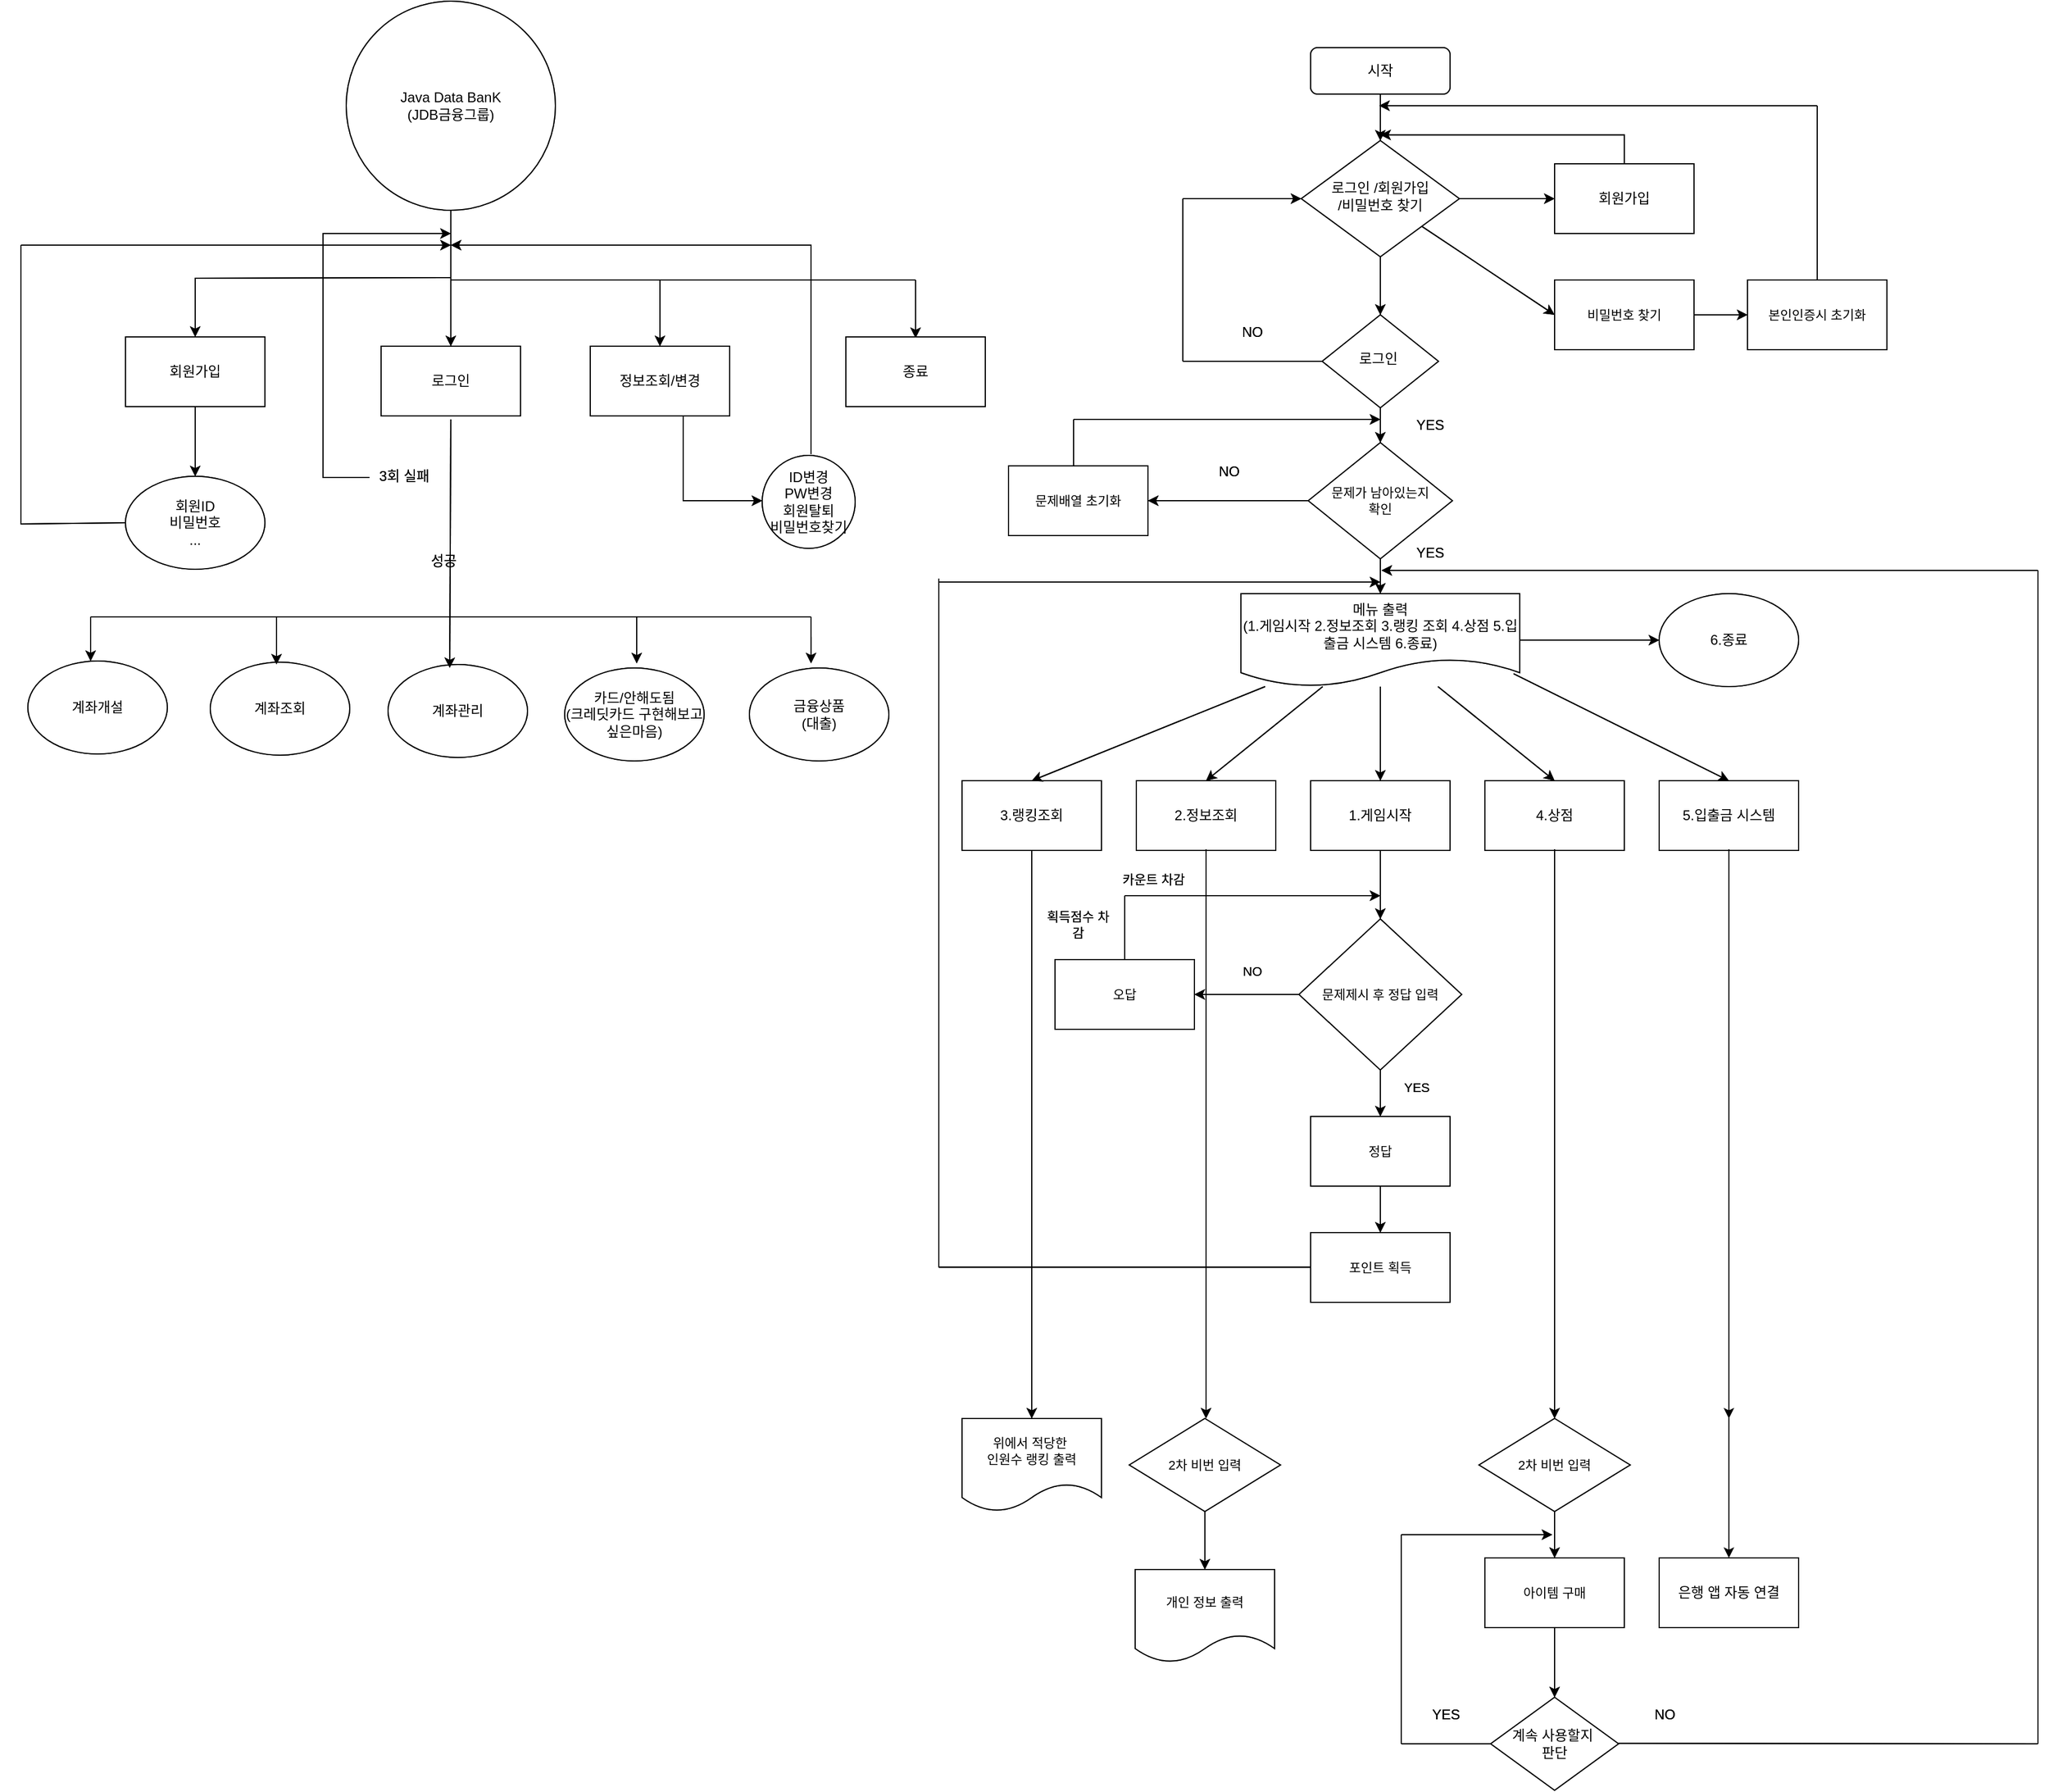 <mxfile version="21.4.0" type="device">
  <diagram name="페이지-1" id="lRpbqHWU9JOKajEJ3-3a">
    <mxGraphModel dx="1992" dy="1146" grid="1" gridSize="10" guides="1" tooltips="1" connect="1" arrows="1" fold="1" page="1" pageScale="1" pageWidth="827" pageHeight="1169" math="0" shadow="0">
      <root>
        <mxCell id="0" />
        <mxCell id="1" parent="0" />
        <mxCell id="ujeK6w2FWvskgN68Fbfq-58" value="" style="edgeStyle=orthogonalEdgeStyle;rounded=0;orthogonalLoop=1;jettySize=auto;html=1;" parent="1" source="ujeK6w2FWvskgN68Fbfq-1" target="ujeK6w2FWvskgN68Fbfq-25" edge="1">
          <mxGeometry relative="1" as="geometry">
            <Array as="points">
              <mxPoint x="450" y="270" />
              <mxPoint x="450" y="270" />
            </Array>
          </mxGeometry>
        </mxCell>
        <mxCell id="ujeK6w2FWvskgN68Fbfq-63" style="edgeStyle=orthogonalEdgeStyle;rounded=0;orthogonalLoop=1;jettySize=auto;html=1;entryX=0.5;entryY=0;entryDx=0;entryDy=0;" parent="1" target="ujeK6w2FWvskgN68Fbfq-22" edge="1">
          <mxGeometry relative="1" as="geometry">
            <mxPoint x="450" y="268" as="sourcePoint" />
            <mxPoint x="230" y="387.98" as="targetPoint" />
          </mxGeometry>
        </mxCell>
        <mxCell id="ujeK6w2FWvskgN68Fbfq-1" value="Java Data BanK&lt;br&gt;(JDB금융그룹)" style="ellipse;whiteSpace=wrap;html=1;" parent="1" vertex="1">
          <mxGeometry x="360" y="30" width="180" height="180" as="geometry" />
        </mxCell>
        <mxCell id="ujeK6w2FWvskgN68Fbfq-16" style="edgeStyle=orthogonalEdgeStyle;rounded=0;orthogonalLoop=1;jettySize=auto;html=1;exitX=0.5;exitY=1;exitDx=0;exitDy=0;" parent="1" edge="1">
          <mxGeometry relative="1" as="geometry">
            <mxPoint x="70" y="460" as="sourcePoint" />
            <mxPoint x="70" y="460" as="targetPoint" />
          </mxGeometry>
        </mxCell>
        <mxCell id="ujeK6w2FWvskgN68Fbfq-52" value="" style="edgeStyle=orthogonalEdgeStyle;rounded=0;orthogonalLoop=1;jettySize=auto;html=1;" parent="1" source="ujeK6w2FWvskgN68Fbfq-22" target="ujeK6w2FWvskgN68Fbfq-30" edge="1">
          <mxGeometry relative="1" as="geometry" />
        </mxCell>
        <mxCell id="ujeK6w2FWvskgN68Fbfq-22" value="회원가입" style="rounded=0;whiteSpace=wrap;html=1;" parent="1" vertex="1">
          <mxGeometry x="170" y="319" width="120" height="60" as="geometry" />
        </mxCell>
        <mxCell id="ujeK6w2FWvskgN68Fbfq-25" value="로그인" style="rounded=0;whiteSpace=wrap;html=1;" parent="1" vertex="1">
          <mxGeometry x="390" y="327" width="120" height="60" as="geometry" />
        </mxCell>
        <mxCell id="ujeK6w2FWvskgN68Fbfq-38" value="" style="edgeStyle=orthogonalEdgeStyle;rounded=0;orthogonalLoop=1;jettySize=auto;html=1;" parent="1" source="ujeK6w2FWvskgN68Fbfq-27" target="ujeK6w2FWvskgN68Fbfq-37" edge="1">
          <mxGeometry relative="1" as="geometry">
            <Array as="points">
              <mxPoint x="650" y="460" />
            </Array>
          </mxGeometry>
        </mxCell>
        <mxCell id="ujeK6w2FWvskgN68Fbfq-27" value="정보조회/변경" style="rounded=0;whiteSpace=wrap;html=1;" parent="1" vertex="1">
          <mxGeometry x="570" y="327" width="120" height="60" as="geometry" />
        </mxCell>
        <mxCell id="ujeK6w2FWvskgN68Fbfq-30" value="회원ID&lt;br&gt;비밀번호&lt;br&gt;..." style="ellipse;whiteSpace=wrap;html=1;direction=west;" parent="1" vertex="1">
          <mxGeometry x="170" y="439" width="120" height="80" as="geometry" />
        </mxCell>
        <mxCell id="ujeK6w2FWvskgN68Fbfq-37" value="ID변경&lt;br&gt;PW변경&lt;br&gt;회원탈퇴&lt;br&gt;비밀번호찾기" style="ellipse;whiteSpace=wrap;html=1;rounded=0;" parent="1" vertex="1">
          <mxGeometry x="718" y="421" width="80" height="80" as="geometry" />
        </mxCell>
        <mxCell id="ujeK6w2FWvskgN68Fbfq-68" value="계좌개설" style="ellipse;whiteSpace=wrap;html=1;" parent="1" vertex="1">
          <mxGeometry x="86" y="598" width="120" height="80" as="geometry" />
        </mxCell>
        <mxCell id="ujeK6w2FWvskgN68Fbfq-69" value="계좌조회" style="ellipse;whiteSpace=wrap;html=1;" parent="1" vertex="1">
          <mxGeometry x="243" y="599" width="120" height="80" as="geometry" />
        </mxCell>
        <mxCell id="ujeK6w2FWvskgN68Fbfq-70" value="계좌관리" style="ellipse;whiteSpace=wrap;html=1;" parent="1" vertex="1">
          <mxGeometry x="396" y="601" width="120" height="80" as="geometry" />
        </mxCell>
        <mxCell id="ujeK6w2FWvskgN68Fbfq-71" value="카드/안해도됨&lt;br&gt;(크레딧카드 구현해보고싶은마음)" style="ellipse;whiteSpace=wrap;html=1;" parent="1" vertex="1">
          <mxGeometry x="548" y="604" width="120" height="80" as="geometry" />
        </mxCell>
        <mxCell id="ujeK6w2FWvskgN68Fbfq-72" value="금융상품&lt;br&gt;(대출)" style="ellipse;whiteSpace=wrap;html=1;" parent="1" vertex="1">
          <mxGeometry x="707" y="604" width="120" height="80" as="geometry" />
        </mxCell>
        <mxCell id="ujeK6w2FWvskgN68Fbfq-83" value="" style="endArrow=none;html=1;rounded=0;exitX=1;exitY=0.5;exitDx=0;exitDy=0;" parent="1" source="ujeK6w2FWvskgN68Fbfq-30" edge="1">
          <mxGeometry width="50" height="50" relative="1" as="geometry">
            <mxPoint x="100" y="470" as="sourcePoint" />
            <mxPoint x="80" y="240" as="targetPoint" />
            <Array as="points">
              <mxPoint x="80" y="480" />
              <mxPoint x="80" y="420" />
            </Array>
          </mxGeometry>
        </mxCell>
        <mxCell id="ujeK6w2FWvskgN68Fbfq-84" value="" style="endArrow=classic;html=1;rounded=0;" parent="1" edge="1">
          <mxGeometry width="50" height="50" relative="1" as="geometry">
            <mxPoint x="80" y="240" as="sourcePoint" />
            <mxPoint x="450" y="240" as="targetPoint" />
          </mxGeometry>
        </mxCell>
        <mxCell id="ujeK6w2FWvskgN68Fbfq-85" value="" style="endArrow=classic;html=1;rounded=0;entryX=0.5;entryY=0;entryDx=0;entryDy=0;" parent="1" target="ujeK6w2FWvskgN68Fbfq-27" edge="1">
          <mxGeometry width="50" height="50" relative="1" as="geometry">
            <mxPoint x="630" y="270" as="sourcePoint" />
            <mxPoint x="630" y="280" as="targetPoint" />
          </mxGeometry>
        </mxCell>
        <mxCell id="ujeK6w2FWvskgN68Fbfq-88" value="" style="endArrow=none;html=1;rounded=0;" parent="1" edge="1">
          <mxGeometry width="50" height="50" relative="1" as="geometry">
            <mxPoint x="450" y="270" as="sourcePoint" />
            <mxPoint x="630" y="270" as="targetPoint" />
          </mxGeometry>
        </mxCell>
        <mxCell id="ujeK6w2FWvskgN68Fbfq-89" value="" style="endArrow=none;html=1;rounded=0;" parent="1" edge="1">
          <mxGeometry width="50" height="50" relative="1" as="geometry">
            <mxPoint x="760" y="420" as="sourcePoint" />
            <mxPoint x="510" y="240" as="targetPoint" />
            <Array as="points">
              <mxPoint x="760" y="240" />
            </Array>
          </mxGeometry>
        </mxCell>
        <mxCell id="ujeK6w2FWvskgN68Fbfq-90" value="" style="endArrow=classic;html=1;rounded=0;" parent="1" edge="1">
          <mxGeometry width="50" height="50" relative="1" as="geometry">
            <mxPoint x="510" y="240" as="sourcePoint" />
            <mxPoint x="450" y="240" as="targetPoint" />
          </mxGeometry>
        </mxCell>
        <mxCell id="ujeK6w2FWvskgN68Fbfq-91" value="성공" style="text;html=1;strokeColor=none;fillColor=none;align=center;verticalAlign=middle;whiteSpace=wrap;rounded=0;" parent="1" vertex="1">
          <mxGeometry x="414" y="497" width="60" height="30" as="geometry" />
        </mxCell>
        <mxCell id="ujeK6w2FWvskgN68Fbfq-92" value="" style="endArrow=none;html=1;rounded=0;" parent="1" edge="1">
          <mxGeometry width="50" height="50" relative="1" as="geometry">
            <mxPoint x="140" y="560" as="sourcePoint" />
            <mxPoint x="760" y="560" as="targetPoint" />
          </mxGeometry>
        </mxCell>
        <mxCell id="ujeK6w2FWvskgN68Fbfq-95" value="" style="endArrow=classic;html=1;rounded=0;entryX=0.442;entryY=0.038;entryDx=0;entryDy=0;entryPerimeter=0;" parent="1" target="ujeK6w2FWvskgN68Fbfq-70" edge="1">
          <mxGeometry width="50" height="50" relative="1" as="geometry">
            <mxPoint x="450" y="390" as="sourcePoint" />
            <mxPoint x="410" y="560" as="targetPoint" />
          </mxGeometry>
        </mxCell>
        <mxCell id="ujeK6w2FWvskgN68Fbfq-96" value="" style="endArrow=classic;html=1;rounded=0;" parent="1" edge="1">
          <mxGeometry width="50" height="50" relative="1" as="geometry">
            <mxPoint x="140" y="560" as="sourcePoint" />
            <mxPoint x="140" y="598" as="targetPoint" />
          </mxGeometry>
        </mxCell>
        <mxCell id="ujeK6w2FWvskgN68Fbfq-97" value="" style="endArrow=classic;html=1;rounded=0;" parent="1" edge="1">
          <mxGeometry width="50" height="50" relative="1" as="geometry">
            <mxPoint x="610" y="560" as="sourcePoint" />
            <mxPoint x="610" y="600" as="targetPoint" />
          </mxGeometry>
        </mxCell>
        <mxCell id="ujeK6w2FWvskgN68Fbfq-98" value="" style="endArrow=classic;html=1;rounded=0;" parent="1" edge="1">
          <mxGeometry width="50" height="50" relative="1" as="geometry">
            <mxPoint x="300" y="560" as="sourcePoint" />
            <mxPoint x="300" y="601" as="targetPoint" />
          </mxGeometry>
        </mxCell>
        <mxCell id="ujeK6w2FWvskgN68Fbfq-100" value="" style="endArrow=classic;html=1;rounded=0;entryX=0.442;entryY=-0.05;entryDx=0;entryDy=0;entryPerimeter=0;" parent="1" target="ujeK6w2FWvskgN68Fbfq-72" edge="1">
          <mxGeometry width="50" height="50" relative="1" as="geometry">
            <mxPoint x="760" y="560" as="sourcePoint" />
            <mxPoint x="810" y="510" as="targetPoint" />
          </mxGeometry>
        </mxCell>
        <mxCell id="ujeK6w2FWvskgN68Fbfq-103" value="3회 실패" style="text;html=1;strokeColor=none;fillColor=none;align=center;verticalAlign=middle;whiteSpace=wrap;rounded=0;" parent="1" vertex="1">
          <mxGeometry x="380" y="424" width="60" height="30" as="geometry" />
        </mxCell>
        <mxCell id="ujeK6w2FWvskgN68Fbfq-104" value="" style="endArrow=none;html=1;rounded=0;" parent="1" edge="1">
          <mxGeometry width="50" height="50" relative="1" as="geometry">
            <mxPoint x="630" y="270" as="sourcePoint" />
            <mxPoint x="850" y="270" as="targetPoint" />
          </mxGeometry>
        </mxCell>
        <mxCell id="ujeK6w2FWvskgN68Fbfq-105" value="" style="endArrow=classic;html=1;rounded=0;" parent="1" edge="1">
          <mxGeometry width="50" height="50" relative="1" as="geometry">
            <mxPoint x="850" y="270" as="sourcePoint" />
            <mxPoint x="850" y="320" as="targetPoint" />
          </mxGeometry>
        </mxCell>
        <mxCell id="ujeK6w2FWvskgN68Fbfq-106" value="종료" style="rounded=0;whiteSpace=wrap;html=1;" parent="1" vertex="1">
          <mxGeometry x="790" y="319" width="120" height="60" as="geometry" />
        </mxCell>
        <mxCell id="ujeK6w2FWvskgN68Fbfq-131" value="" style="endArrow=classic;html=1;rounded=0;" parent="1" edge="1">
          <mxGeometry width="50" height="50" relative="1" as="geometry">
            <mxPoint x="380" y="440" as="sourcePoint" />
            <mxPoint x="450" y="230" as="targetPoint" />
            <Array as="points">
              <mxPoint x="340" y="440" />
              <mxPoint x="340" y="230" />
            </Array>
          </mxGeometry>
        </mxCell>
        <mxCell id="T-EQ0B81SwUlxkm2V5t_-1" value="" style="edgeStyle=orthogonalEdgeStyle;rounded=0;orthogonalLoop=1;jettySize=auto;html=1;" parent="1" source="T-EQ0B81SwUlxkm2V5t_-3" target="T-EQ0B81SwUlxkm2V5t_-7" edge="1">
          <mxGeometry relative="1" as="geometry">
            <Array as="points">
              <mxPoint x="450" y="270" />
              <mxPoint x="450" y="270" />
            </Array>
          </mxGeometry>
        </mxCell>
        <mxCell id="T-EQ0B81SwUlxkm2V5t_-2" style="edgeStyle=orthogonalEdgeStyle;rounded=0;orthogonalLoop=1;jettySize=auto;html=1;entryX=0.5;entryY=0;entryDx=0;entryDy=0;" parent="1" target="T-EQ0B81SwUlxkm2V5t_-6" edge="1">
          <mxGeometry relative="1" as="geometry">
            <mxPoint x="450" y="268" as="sourcePoint" />
            <mxPoint x="230" y="387.98" as="targetPoint" />
          </mxGeometry>
        </mxCell>
        <mxCell id="T-EQ0B81SwUlxkm2V5t_-3" value="Java Data BanK&lt;br&gt;(JDB금융그룹)" style="ellipse;whiteSpace=wrap;html=1;" parent="1" vertex="1">
          <mxGeometry x="360" y="30" width="180" height="180" as="geometry" />
        </mxCell>
        <mxCell id="T-EQ0B81SwUlxkm2V5t_-4" style="edgeStyle=orthogonalEdgeStyle;rounded=0;orthogonalLoop=1;jettySize=auto;html=1;exitX=0.5;exitY=1;exitDx=0;exitDy=0;" parent="1" edge="1">
          <mxGeometry relative="1" as="geometry">
            <mxPoint x="70" y="460" as="sourcePoint" />
            <mxPoint x="70" y="460" as="targetPoint" />
          </mxGeometry>
        </mxCell>
        <mxCell id="T-EQ0B81SwUlxkm2V5t_-5" value="" style="edgeStyle=orthogonalEdgeStyle;rounded=0;orthogonalLoop=1;jettySize=auto;html=1;" parent="1" source="T-EQ0B81SwUlxkm2V5t_-6" target="T-EQ0B81SwUlxkm2V5t_-10" edge="1">
          <mxGeometry relative="1" as="geometry" />
        </mxCell>
        <mxCell id="T-EQ0B81SwUlxkm2V5t_-6" value="회원가입" style="rounded=0;whiteSpace=wrap;html=1;" parent="1" vertex="1">
          <mxGeometry x="170" y="319" width="120" height="60" as="geometry" />
        </mxCell>
        <mxCell id="T-EQ0B81SwUlxkm2V5t_-7" value="로그인" style="rounded=0;whiteSpace=wrap;html=1;" parent="1" vertex="1">
          <mxGeometry x="390" y="327" width="120" height="60" as="geometry" />
        </mxCell>
        <mxCell id="T-EQ0B81SwUlxkm2V5t_-8" value="" style="edgeStyle=orthogonalEdgeStyle;rounded=0;orthogonalLoop=1;jettySize=auto;html=1;" parent="1" source="T-EQ0B81SwUlxkm2V5t_-9" target="T-EQ0B81SwUlxkm2V5t_-11" edge="1">
          <mxGeometry relative="1" as="geometry">
            <Array as="points">
              <mxPoint x="650" y="460" />
            </Array>
          </mxGeometry>
        </mxCell>
        <mxCell id="T-EQ0B81SwUlxkm2V5t_-9" value="정보조회/변경" style="rounded=0;whiteSpace=wrap;html=1;" parent="1" vertex="1">
          <mxGeometry x="570" y="327" width="120" height="60" as="geometry" />
        </mxCell>
        <mxCell id="T-EQ0B81SwUlxkm2V5t_-10" value="회원ID&lt;br&gt;비밀번호&lt;br&gt;..." style="ellipse;whiteSpace=wrap;html=1;direction=west;" parent="1" vertex="1">
          <mxGeometry x="170" y="439" width="120" height="80" as="geometry" />
        </mxCell>
        <mxCell id="T-EQ0B81SwUlxkm2V5t_-11" value="ID변경&lt;br&gt;PW변경&lt;br&gt;회원탈퇴&lt;br&gt;비밀번호찾기" style="ellipse;whiteSpace=wrap;html=1;rounded=0;" parent="1" vertex="1">
          <mxGeometry x="718" y="421" width="80" height="80" as="geometry" />
        </mxCell>
        <mxCell id="T-EQ0B81SwUlxkm2V5t_-12" value="계좌개설" style="ellipse;whiteSpace=wrap;html=1;" parent="1" vertex="1">
          <mxGeometry x="86" y="598" width="120" height="80" as="geometry" />
        </mxCell>
        <mxCell id="T-EQ0B81SwUlxkm2V5t_-13" value="계좌조회" style="ellipse;whiteSpace=wrap;html=1;" parent="1" vertex="1">
          <mxGeometry x="243" y="599" width="120" height="80" as="geometry" />
        </mxCell>
        <mxCell id="T-EQ0B81SwUlxkm2V5t_-14" value="계좌관리" style="ellipse;whiteSpace=wrap;html=1;" parent="1" vertex="1">
          <mxGeometry x="396" y="601" width="120" height="80" as="geometry" />
        </mxCell>
        <mxCell id="T-EQ0B81SwUlxkm2V5t_-15" value="카드/안해도됨&lt;br&gt;(크레딧카드 구현해보고싶은마음)" style="ellipse;whiteSpace=wrap;html=1;" parent="1" vertex="1">
          <mxGeometry x="548" y="604" width="120" height="80" as="geometry" />
        </mxCell>
        <mxCell id="T-EQ0B81SwUlxkm2V5t_-16" value="금융상품&lt;br&gt;(대출)" style="ellipse;whiteSpace=wrap;html=1;" parent="1" vertex="1">
          <mxGeometry x="707" y="604" width="120" height="80" as="geometry" />
        </mxCell>
        <mxCell id="T-EQ0B81SwUlxkm2V5t_-17" value="" style="endArrow=none;html=1;rounded=0;exitX=1;exitY=0.5;exitDx=0;exitDy=0;" parent="1" source="T-EQ0B81SwUlxkm2V5t_-10" edge="1">
          <mxGeometry width="50" height="50" relative="1" as="geometry">
            <mxPoint x="100" y="470" as="sourcePoint" />
            <mxPoint x="80" y="240" as="targetPoint" />
            <Array as="points">
              <mxPoint x="80" y="480" />
              <mxPoint x="80" y="420" />
            </Array>
          </mxGeometry>
        </mxCell>
        <mxCell id="T-EQ0B81SwUlxkm2V5t_-18" value="" style="endArrow=classic;html=1;rounded=0;" parent="1" edge="1">
          <mxGeometry width="50" height="50" relative="1" as="geometry">
            <mxPoint x="80" y="240" as="sourcePoint" />
            <mxPoint x="450" y="240" as="targetPoint" />
          </mxGeometry>
        </mxCell>
        <mxCell id="T-EQ0B81SwUlxkm2V5t_-19" value="" style="endArrow=classic;html=1;rounded=0;entryX=0.5;entryY=0;entryDx=0;entryDy=0;" parent="1" target="T-EQ0B81SwUlxkm2V5t_-9" edge="1">
          <mxGeometry width="50" height="50" relative="1" as="geometry">
            <mxPoint x="630" y="270" as="sourcePoint" />
            <mxPoint x="630" y="280" as="targetPoint" />
          </mxGeometry>
        </mxCell>
        <mxCell id="T-EQ0B81SwUlxkm2V5t_-20" value="" style="endArrow=none;html=1;rounded=0;" parent="1" edge="1">
          <mxGeometry width="50" height="50" relative="1" as="geometry">
            <mxPoint x="450" y="270" as="sourcePoint" />
            <mxPoint x="630" y="270" as="targetPoint" />
          </mxGeometry>
        </mxCell>
        <mxCell id="T-EQ0B81SwUlxkm2V5t_-21" value="" style="endArrow=none;html=1;rounded=0;" parent="1" edge="1">
          <mxGeometry width="50" height="50" relative="1" as="geometry">
            <mxPoint x="760" y="420" as="sourcePoint" />
            <mxPoint x="510" y="240" as="targetPoint" />
            <Array as="points">
              <mxPoint x="760" y="240" />
            </Array>
          </mxGeometry>
        </mxCell>
        <mxCell id="T-EQ0B81SwUlxkm2V5t_-22" value="" style="endArrow=classic;html=1;rounded=0;" parent="1" edge="1">
          <mxGeometry width="50" height="50" relative="1" as="geometry">
            <mxPoint x="510" y="240" as="sourcePoint" />
            <mxPoint x="450" y="240" as="targetPoint" />
          </mxGeometry>
        </mxCell>
        <mxCell id="T-EQ0B81SwUlxkm2V5t_-23" value="성공" style="text;html=1;strokeColor=none;fillColor=none;align=center;verticalAlign=middle;whiteSpace=wrap;rounded=0;" parent="1" vertex="1">
          <mxGeometry x="414" y="497" width="60" height="30" as="geometry" />
        </mxCell>
        <mxCell id="T-EQ0B81SwUlxkm2V5t_-24" value="" style="endArrow=none;html=1;rounded=0;" parent="1" edge="1">
          <mxGeometry width="50" height="50" relative="1" as="geometry">
            <mxPoint x="140" y="560" as="sourcePoint" />
            <mxPoint x="760" y="560" as="targetPoint" />
          </mxGeometry>
        </mxCell>
        <mxCell id="T-EQ0B81SwUlxkm2V5t_-25" value="" style="endArrow=classic;html=1;rounded=0;entryX=0.442;entryY=0.038;entryDx=0;entryDy=0;entryPerimeter=0;" parent="1" target="T-EQ0B81SwUlxkm2V5t_-14" edge="1">
          <mxGeometry width="50" height="50" relative="1" as="geometry">
            <mxPoint x="450" y="390" as="sourcePoint" />
            <mxPoint x="410" y="560" as="targetPoint" />
          </mxGeometry>
        </mxCell>
        <mxCell id="T-EQ0B81SwUlxkm2V5t_-26" value="" style="endArrow=classic;html=1;rounded=0;" parent="1" edge="1">
          <mxGeometry width="50" height="50" relative="1" as="geometry">
            <mxPoint x="140" y="560" as="sourcePoint" />
            <mxPoint x="140" y="598" as="targetPoint" />
          </mxGeometry>
        </mxCell>
        <mxCell id="T-EQ0B81SwUlxkm2V5t_-27" value="" style="endArrow=classic;html=1;rounded=0;" parent="1" edge="1">
          <mxGeometry width="50" height="50" relative="1" as="geometry">
            <mxPoint x="610" y="560" as="sourcePoint" />
            <mxPoint x="610" y="600" as="targetPoint" />
          </mxGeometry>
        </mxCell>
        <mxCell id="T-EQ0B81SwUlxkm2V5t_-28" value="" style="endArrow=classic;html=1;rounded=0;" parent="1" edge="1">
          <mxGeometry width="50" height="50" relative="1" as="geometry">
            <mxPoint x="300" y="560" as="sourcePoint" />
            <mxPoint x="300" y="601" as="targetPoint" />
          </mxGeometry>
        </mxCell>
        <mxCell id="T-EQ0B81SwUlxkm2V5t_-29" value="" style="endArrow=classic;html=1;rounded=0;entryX=0.442;entryY=-0.05;entryDx=0;entryDy=0;entryPerimeter=0;" parent="1" target="T-EQ0B81SwUlxkm2V5t_-16" edge="1">
          <mxGeometry width="50" height="50" relative="1" as="geometry">
            <mxPoint x="760" y="560" as="sourcePoint" />
            <mxPoint x="810" y="510" as="targetPoint" />
          </mxGeometry>
        </mxCell>
        <mxCell id="T-EQ0B81SwUlxkm2V5t_-30" value="3회 실패" style="text;html=1;strokeColor=none;fillColor=none;align=center;verticalAlign=middle;whiteSpace=wrap;rounded=0;" parent="1" vertex="1">
          <mxGeometry x="380" y="424" width="60" height="30" as="geometry" />
        </mxCell>
        <mxCell id="T-EQ0B81SwUlxkm2V5t_-31" value="" style="endArrow=none;html=1;rounded=0;" parent="1" edge="1">
          <mxGeometry width="50" height="50" relative="1" as="geometry">
            <mxPoint x="630" y="270" as="sourcePoint" />
            <mxPoint x="850" y="270" as="targetPoint" />
          </mxGeometry>
        </mxCell>
        <mxCell id="T-EQ0B81SwUlxkm2V5t_-32" value="" style="endArrow=classic;html=1;rounded=0;" parent="1" edge="1">
          <mxGeometry width="50" height="50" relative="1" as="geometry">
            <mxPoint x="850" y="270" as="sourcePoint" />
            <mxPoint x="850" y="320" as="targetPoint" />
          </mxGeometry>
        </mxCell>
        <mxCell id="T-EQ0B81SwUlxkm2V5t_-33" value="종료" style="rounded=0;whiteSpace=wrap;html=1;" parent="1" vertex="1">
          <mxGeometry x="790" y="319" width="120" height="60" as="geometry" />
        </mxCell>
        <mxCell id="T-EQ0B81SwUlxkm2V5t_-53" value="" style="endArrow=classic;html=1;rounded=0;" parent="1" edge="1">
          <mxGeometry width="50" height="50" relative="1" as="geometry">
            <mxPoint x="380" y="440" as="sourcePoint" />
            <mxPoint x="450" y="230" as="targetPoint" />
            <Array as="points">
              <mxPoint x="340" y="440" />
              <mxPoint x="340" y="230" />
            </Array>
          </mxGeometry>
        </mxCell>
        <mxCell id="T-EQ0B81SwUlxkm2V5t_-66" style="edgeStyle=orthogonalEdgeStyle;rounded=0;orthogonalLoop=1;jettySize=auto;html=1;exitX=1;exitY=0.5;exitDx=0;exitDy=0;entryX=0;entryY=0.5;entryDx=0;entryDy=0;labelBackgroundColor=none;fontColor=default;" parent="1" source="T-EQ0B81SwUlxkm2V5t_-68" target="T-EQ0B81SwUlxkm2V5t_-74" edge="1">
          <mxGeometry relative="1" as="geometry" />
        </mxCell>
        <mxCell id="T-EQ0B81SwUlxkm2V5t_-67" style="edgeStyle=orthogonalEdgeStyle;rounded=0;orthogonalLoop=1;jettySize=auto;html=1;exitX=0.5;exitY=1;exitDx=0;exitDy=0;entryX=0.5;entryY=0;entryDx=0;entryDy=0;labelBackgroundColor=none;fontColor=default;" parent="1" source="T-EQ0B81SwUlxkm2V5t_-68" target="T-EQ0B81SwUlxkm2V5t_-70" edge="1">
          <mxGeometry relative="1" as="geometry" />
        </mxCell>
        <mxCell id="T-EQ0B81SwUlxkm2V5t_-68" value="로그인 /회원가입&lt;br&gt;/비밀번호 찾기" style="rhombus;whiteSpace=wrap;html=1;shadow=0;fontFamily=Helvetica;fontSize=12;align=center;strokeWidth=1;spacing=6;spacingTop=-4;labelBackgroundColor=none;" parent="1" vertex="1">
          <mxGeometry x="1182" y="150" width="136" height="100" as="geometry" />
        </mxCell>
        <mxCell id="T-EQ0B81SwUlxkm2V5t_-69" style="edgeStyle=orthogonalEdgeStyle;rounded=0;orthogonalLoop=1;jettySize=auto;html=1;entryX=0.5;entryY=0;entryDx=0;entryDy=0;labelBackgroundColor=none;fontColor=default;" parent="1" target="T-EQ0B81SwUlxkm2V5t_-81" edge="1">
          <mxGeometry relative="1" as="geometry">
            <mxPoint x="1250" y="510" as="sourcePoint" />
          </mxGeometry>
        </mxCell>
        <mxCell id="T-EQ0B81SwUlxkm2V5t_-70" value="로그인&amp;nbsp;" style="rhombus;whiteSpace=wrap;html=1;shadow=0;fontFamily=Helvetica;fontSize=12;align=center;strokeWidth=1;spacing=6;spacingTop=-4;labelBackgroundColor=none;" parent="1" vertex="1">
          <mxGeometry x="1200" y="300" width="100" height="80" as="geometry" />
        </mxCell>
        <mxCell id="T-EQ0B81SwUlxkm2V5t_-71" style="edgeStyle=orthogonalEdgeStyle;rounded=0;orthogonalLoop=1;jettySize=auto;html=1;exitX=0.5;exitY=1;exitDx=0;exitDy=0;entryX=0.5;entryY=0;entryDx=0;entryDy=0;labelBackgroundColor=none;fontColor=default;" parent="1" source="T-EQ0B81SwUlxkm2V5t_-72" edge="1">
          <mxGeometry relative="1" as="geometry">
            <mxPoint x="1250" y="150" as="targetPoint" />
            <Array as="points">
              <mxPoint x="1250" y="130" />
            </Array>
          </mxGeometry>
        </mxCell>
        <mxCell id="T-EQ0B81SwUlxkm2V5t_-72" value="시작" style="rounded=1;whiteSpace=wrap;html=1;labelBackgroundColor=none;" parent="1" vertex="1">
          <mxGeometry x="1190" y="70" width="120" height="40" as="geometry" />
        </mxCell>
        <mxCell id="T-EQ0B81SwUlxkm2V5t_-73" style="edgeStyle=orthogonalEdgeStyle;rounded=0;orthogonalLoop=1;jettySize=auto;html=1;exitX=0.5;exitY=0;exitDx=0;exitDy=0;entryX=0.5;entryY=-0.049;entryDx=0;entryDy=0;entryPerimeter=0;labelBackgroundColor=none;fontColor=default;" parent="1" source="T-EQ0B81SwUlxkm2V5t_-74" target="T-EQ0B81SwUlxkm2V5t_-68" edge="1">
          <mxGeometry relative="1" as="geometry">
            <Array as="points">
              <mxPoint x="1460" y="145" />
            </Array>
          </mxGeometry>
        </mxCell>
        <mxCell id="T-EQ0B81SwUlxkm2V5t_-74" value="회원가입" style="rounded=0;whiteSpace=wrap;html=1;labelBackgroundColor=none;" parent="1" vertex="1">
          <mxGeometry x="1400" y="170" width="120" height="60" as="geometry" />
        </mxCell>
        <mxCell id="T-EQ0B81SwUlxkm2V5t_-75" value="" style="endArrow=none;html=1;rounded=0;exitX=0;exitY=0.5;exitDx=0;exitDy=0;labelBackgroundColor=none;fontColor=default;" parent="1" source="T-EQ0B81SwUlxkm2V5t_-70" edge="1">
          <mxGeometry width="50" height="50" relative="1" as="geometry">
            <mxPoint x="1080" y="310" as="sourcePoint" />
            <mxPoint x="1080" y="340" as="targetPoint" />
            <Array as="points">
              <mxPoint x="1110" y="340" />
            </Array>
          </mxGeometry>
        </mxCell>
        <mxCell id="T-EQ0B81SwUlxkm2V5t_-76" value="" style="endArrow=none;html=1;rounded=0;fontSize=10;labelBackgroundColor=none;fontColor=default;" parent="1" edge="1">
          <mxGeometry width="50" height="50" relative="1" as="geometry">
            <mxPoint x="1080" y="340" as="sourcePoint" />
            <mxPoint x="1080" y="200" as="targetPoint" />
          </mxGeometry>
        </mxCell>
        <mxCell id="T-EQ0B81SwUlxkm2V5t_-77" value="" style="endArrow=classic;html=1;rounded=0;entryX=0;entryY=0.5;entryDx=0;entryDy=0;labelBackgroundColor=none;fontColor=default;" parent="1" target="T-EQ0B81SwUlxkm2V5t_-68" edge="1">
          <mxGeometry width="50" height="50" relative="1" as="geometry">
            <mxPoint x="1080" y="200" as="sourcePoint" />
            <mxPoint x="1140" y="150" as="targetPoint" />
          </mxGeometry>
        </mxCell>
        <mxCell id="T-EQ0B81SwUlxkm2V5t_-78" value="NO" style="text;html=1;strokeColor=none;fillColor=none;align=center;verticalAlign=middle;whiteSpace=wrap;rounded=0;labelBackgroundColor=none;" parent="1" vertex="1">
          <mxGeometry x="1110" y="300" width="60" height="30" as="geometry" />
        </mxCell>
        <mxCell id="T-EQ0B81SwUlxkm2V5t_-79" style="edgeStyle=orthogonalEdgeStyle;rounded=0;orthogonalLoop=1;jettySize=auto;html=1;entryX=0.5;entryY=0;entryDx=0;entryDy=0;labelBackgroundColor=none;fontColor=default;" parent="1" source="T-EQ0B81SwUlxkm2V5t_-81" target="T-EQ0B81SwUlxkm2V5t_-85" edge="1">
          <mxGeometry relative="1" as="geometry" />
        </mxCell>
        <mxCell id="T-EQ0B81SwUlxkm2V5t_-80" style="edgeStyle=orthogonalEdgeStyle;rounded=0;orthogonalLoop=1;jettySize=auto;html=1;exitX=1;exitY=0.5;exitDx=0;exitDy=0;entryX=0;entryY=0.5;entryDx=0;entryDy=0;labelBackgroundColor=none;fontColor=default;" parent="1" source="T-EQ0B81SwUlxkm2V5t_-81" target="T-EQ0B81SwUlxkm2V5t_-89" edge="1">
          <mxGeometry relative="1" as="geometry" />
        </mxCell>
        <mxCell id="T-EQ0B81SwUlxkm2V5t_-81" value="메뉴 출력&lt;br&gt;(1.게임시작 2.정보조회 3.랭킹 조회 4.상점 5.입출금 시스템 6.종료)" style="shape=document;whiteSpace=wrap;html=1;boundedLbl=1;labelBackgroundColor=none;" parent="1" vertex="1">
          <mxGeometry x="1130" y="540" width="240" height="80" as="geometry" />
        </mxCell>
        <mxCell id="T-EQ0B81SwUlxkm2V5t_-82" value="YES" style="text;html=1;strokeColor=none;fillColor=none;align=center;verticalAlign=middle;whiteSpace=wrap;rounded=0;labelBackgroundColor=none;" parent="1" vertex="1">
          <mxGeometry x="1263" y="380" width="60" height="30" as="geometry" />
        </mxCell>
        <mxCell id="T-EQ0B81SwUlxkm2V5t_-83" value="2.정보조회" style="rounded=0;whiteSpace=wrap;html=1;labelBackgroundColor=none;" parent="1" vertex="1">
          <mxGeometry x="1040" y="701" width="120" height="60" as="geometry" />
        </mxCell>
        <mxCell id="T-EQ0B81SwUlxkm2V5t_-84" style="edgeStyle=orthogonalEdgeStyle;rounded=0;orthogonalLoop=1;jettySize=auto;html=1;exitX=0.5;exitY=1;exitDx=0;exitDy=0;entryX=0.5;entryY=0;entryDx=0;entryDy=0;labelBackgroundColor=none;fontColor=default;" parent="1" source="T-EQ0B81SwUlxkm2V5t_-85" edge="1">
          <mxGeometry relative="1" as="geometry">
            <mxPoint x="1250" y="820" as="targetPoint" />
          </mxGeometry>
        </mxCell>
        <mxCell id="T-EQ0B81SwUlxkm2V5t_-85" value="1.게임시작" style="rounded=0;whiteSpace=wrap;html=1;labelBackgroundColor=none;" parent="1" vertex="1">
          <mxGeometry x="1190" y="701" width="120" height="60" as="geometry" />
        </mxCell>
        <mxCell id="T-EQ0B81SwUlxkm2V5t_-86" value="3.랭킹조회" style="rounded=0;whiteSpace=wrap;html=1;labelBackgroundColor=none;" parent="1" vertex="1">
          <mxGeometry x="890" y="701" width="120" height="60" as="geometry" />
        </mxCell>
        <mxCell id="T-EQ0B81SwUlxkm2V5t_-87" value="4.상점" style="rounded=0;whiteSpace=wrap;html=1;labelBackgroundColor=none;" parent="1" vertex="1">
          <mxGeometry x="1340" y="701" width="120" height="60" as="geometry" />
        </mxCell>
        <mxCell id="T-EQ0B81SwUlxkm2V5t_-88" value="5.입출금 시스템" style="rounded=0;whiteSpace=wrap;html=1;labelBackgroundColor=none;" parent="1" vertex="1">
          <mxGeometry x="1490" y="701" width="120" height="60" as="geometry" />
        </mxCell>
        <mxCell id="T-EQ0B81SwUlxkm2V5t_-89" value="6.종료" style="ellipse;whiteSpace=wrap;html=1;labelBackgroundColor=none;" parent="1" vertex="1">
          <mxGeometry x="1490" y="540" width="120" height="80" as="geometry" />
        </mxCell>
        <mxCell id="T-EQ0B81SwUlxkm2V5t_-90" value="" style="endArrow=classic;html=1;rounded=0;entryX=0.5;entryY=0;entryDx=0;entryDy=0;labelBackgroundColor=none;fontColor=default;" parent="1" source="T-EQ0B81SwUlxkm2V5t_-81" target="T-EQ0B81SwUlxkm2V5t_-83" edge="1">
          <mxGeometry width="50" height="50" relative="1" as="geometry">
            <mxPoint x="1100" y="680" as="sourcePoint" />
            <mxPoint x="1150" y="630" as="targetPoint" />
          </mxGeometry>
        </mxCell>
        <mxCell id="T-EQ0B81SwUlxkm2V5t_-91" value="" style="endArrow=classic;html=1;rounded=0;entryX=0.5;entryY=0;entryDx=0;entryDy=0;labelBackgroundColor=none;fontColor=default;" parent="1" source="T-EQ0B81SwUlxkm2V5t_-81" target="T-EQ0B81SwUlxkm2V5t_-86" edge="1">
          <mxGeometry width="50" height="50" relative="1" as="geometry">
            <mxPoint x="1090" y="600" as="sourcePoint" />
            <mxPoint x="990" y="680" as="targetPoint" />
          </mxGeometry>
        </mxCell>
        <mxCell id="T-EQ0B81SwUlxkm2V5t_-92" value="" style="endArrow=classic;html=1;rounded=0;entryX=0.5;entryY=0;entryDx=0;entryDy=0;labelBackgroundColor=none;fontColor=default;" parent="1" source="T-EQ0B81SwUlxkm2V5t_-81" target="T-EQ0B81SwUlxkm2V5t_-87" edge="1">
          <mxGeometry width="50" height="50" relative="1" as="geometry">
            <mxPoint x="1300" y="620" as="sourcePoint" />
            <mxPoint x="1360" y="690" as="targetPoint" />
          </mxGeometry>
        </mxCell>
        <mxCell id="T-EQ0B81SwUlxkm2V5t_-93" value="" style="endArrow=classic;html=1;rounded=0;entryX=0.5;entryY=0;entryDx=0;entryDy=0;exitX=0.978;exitY=0.862;exitDx=0;exitDy=0;exitPerimeter=0;labelBackgroundColor=none;fontColor=default;" parent="1" source="T-EQ0B81SwUlxkm2V5t_-81" target="T-EQ0B81SwUlxkm2V5t_-88" edge="1">
          <mxGeometry width="50" height="50" relative="1" as="geometry">
            <mxPoint x="1460" y="680" as="sourcePoint" />
            <mxPoint x="1510" y="630" as="targetPoint" />
          </mxGeometry>
        </mxCell>
        <mxCell id="T-EQ0B81SwUlxkm2V5t_-94" value="문제제시 후 정답 입력" style="rhombus;whiteSpace=wrap;html=1;fontFamily=Helvetica;fontSize=11;labelBackgroundColor=none;" parent="1" vertex="1">
          <mxGeometry x="1180" y="820" width="140" height="130" as="geometry" />
        </mxCell>
        <mxCell id="T-EQ0B81SwUlxkm2V5t_-95" value="오답" style="rounded=0;whiteSpace=wrap;html=1;fontFamily=Helvetica;fontSize=11;labelBackgroundColor=none;" parent="1" vertex="1">
          <mxGeometry x="970" y="855" width="120" height="60" as="geometry" />
        </mxCell>
        <mxCell id="T-EQ0B81SwUlxkm2V5t_-96" value="" style="endArrow=classic;html=1;rounded=0;labelBackgroundColor=none;fontFamily=Helvetica;fontSize=11;fontColor=default;shape=connector;exitX=0;exitY=0.5;exitDx=0;exitDy=0;entryX=1;entryY=0.5;entryDx=0;entryDy=0;" parent="1" source="T-EQ0B81SwUlxkm2V5t_-94" target="T-EQ0B81SwUlxkm2V5t_-95" edge="1">
          <mxGeometry width="50" height="50" relative="1" as="geometry">
            <mxPoint x="1110" y="890" as="sourcePoint" />
            <mxPoint x="1160" y="840" as="targetPoint" />
          </mxGeometry>
        </mxCell>
        <mxCell id="T-EQ0B81SwUlxkm2V5t_-97" value="" style="endArrow=none;html=1;rounded=0;labelBackgroundColor=none;fontFamily=Helvetica;fontSize=11;fontColor=default;shape=connector;exitX=0.5;exitY=0;exitDx=0;exitDy=0;" parent="1" source="T-EQ0B81SwUlxkm2V5t_-95" edge="1">
          <mxGeometry width="50" height="50" relative="1" as="geometry">
            <mxPoint x="1030" y="840" as="sourcePoint" />
            <mxPoint x="1030" y="800" as="targetPoint" />
          </mxGeometry>
        </mxCell>
        <mxCell id="T-EQ0B81SwUlxkm2V5t_-98" value="" style="endArrow=classic;html=1;rounded=0;labelBackgroundColor=none;fontFamily=Helvetica;fontSize=11;fontColor=default;shape=connector;" parent="1" edge="1">
          <mxGeometry width="50" height="50" relative="1" as="geometry">
            <mxPoint x="1030" y="800" as="sourcePoint" />
            <mxPoint x="1250" y="800" as="targetPoint" />
          </mxGeometry>
        </mxCell>
        <mxCell id="T-EQ0B81SwUlxkm2V5t_-99" value="NO" style="text;html=1;strokeColor=none;fillColor=none;align=center;verticalAlign=middle;whiteSpace=wrap;rounded=0;fontSize=11;fontFamily=Helvetica;labelBackgroundColor=none;" parent="1" vertex="1">
          <mxGeometry x="1110" y="850" width="60" height="30" as="geometry" />
        </mxCell>
        <mxCell id="T-EQ0B81SwUlxkm2V5t_-100" value="획득점수 차감" style="text;html=1;strokeColor=none;fillColor=none;align=center;verticalAlign=middle;whiteSpace=wrap;rounded=0;fontSize=11;fontFamily=Helvetica;labelBackgroundColor=none;" parent="1" vertex="1">
          <mxGeometry x="960" y="810" width="60" height="30" as="geometry" />
        </mxCell>
        <mxCell id="T-EQ0B81SwUlxkm2V5t_-101" value="카운트 차감" style="text;html=1;strokeColor=none;fillColor=none;align=center;verticalAlign=middle;whiteSpace=wrap;rounded=0;fontSize=11;fontFamily=Helvetica;labelBackgroundColor=none;" parent="1" vertex="1">
          <mxGeometry x="1020" y="771" width="70" height="30" as="geometry" />
        </mxCell>
        <mxCell id="T-EQ0B81SwUlxkm2V5t_-102" value="" style="endArrow=classic;html=1;rounded=0;labelBackgroundColor=none;fontFamily=Helvetica;fontSize=11;fontColor=default;shape=connector;exitX=0.5;exitY=1;exitDx=0;exitDy=0;" parent="1" source="T-EQ0B81SwUlxkm2V5t_-94" edge="1">
          <mxGeometry width="50" height="50" relative="1" as="geometry">
            <mxPoint x="1250" y="1000" as="sourcePoint" />
            <mxPoint x="1250" y="990" as="targetPoint" />
          </mxGeometry>
        </mxCell>
        <mxCell id="T-EQ0B81SwUlxkm2V5t_-103" value="정답" style="rounded=0;whiteSpace=wrap;html=1;fontFamily=Helvetica;fontSize=11;labelBackgroundColor=none;" parent="1" vertex="1">
          <mxGeometry x="1190" y="990" width="120" height="60" as="geometry" />
        </mxCell>
        <mxCell id="T-EQ0B81SwUlxkm2V5t_-104" value="&amp;nbsp;YES" style="text;html=1;strokeColor=none;fillColor=none;align=center;verticalAlign=middle;whiteSpace=wrap;rounded=0;fontSize=11;fontFamily=Helvetica;labelBackgroundColor=none;" parent="1" vertex="1">
          <mxGeometry x="1250" y="950" width="60" height="30" as="geometry" />
        </mxCell>
        <mxCell id="T-EQ0B81SwUlxkm2V5t_-105" value="" style="endArrow=classic;html=1;rounded=0;labelBackgroundColor=none;fontFamily=Helvetica;fontSize=11;fontColor=default;shape=connector;exitX=0.5;exitY=1;exitDx=0;exitDy=0;" parent="1" edge="1">
          <mxGeometry width="50" height="50" relative="1" as="geometry">
            <mxPoint x="1250" y="1050" as="sourcePoint" />
            <mxPoint x="1250" y="1090" as="targetPoint" />
          </mxGeometry>
        </mxCell>
        <mxCell id="T-EQ0B81SwUlxkm2V5t_-106" value="포인트 획득" style="rounded=0;whiteSpace=wrap;html=1;fontFamily=Helvetica;fontSize=11;labelBackgroundColor=none;" parent="1" vertex="1">
          <mxGeometry x="1190" y="1090" width="120" height="60" as="geometry" />
        </mxCell>
        <mxCell id="T-EQ0B81SwUlxkm2V5t_-107" value="" style="endArrow=none;html=1;rounded=0;labelBackgroundColor=none;fontFamily=Helvetica;fontSize=11;fontColor=default;shape=connector;entryX=0;entryY=0.5;entryDx=0;entryDy=0;" parent="1" edge="1">
          <mxGeometry width="50" height="50" relative="1" as="geometry">
            <mxPoint x="870" y="1119.71" as="sourcePoint" />
            <mxPoint x="1190" y="1119.71" as="targetPoint" />
          </mxGeometry>
        </mxCell>
        <mxCell id="T-EQ0B81SwUlxkm2V5t_-108" value="" style="endArrow=none;html=1;rounded=0;labelBackgroundColor=none;fontFamily=Helvetica;fontSize=11;fontColor=default;shape=connector;" parent="1" edge="1">
          <mxGeometry width="50" height="50" relative="1" as="geometry">
            <mxPoint x="870" y="1120" as="sourcePoint" />
            <mxPoint x="870" y="530" as="targetPoint" />
          </mxGeometry>
        </mxCell>
        <mxCell id="T-EQ0B81SwUlxkm2V5t_-109" value="" style="endArrow=classic;html=1;rounded=0;labelBackgroundColor=none;fontFamily=Helvetica;fontSize=11;fontColor=default;shape=connector;" parent="1" edge="1">
          <mxGeometry width="50" height="50" relative="1" as="geometry">
            <mxPoint x="870" y="530" as="sourcePoint" />
            <mxPoint x="1250" y="530" as="targetPoint" />
          </mxGeometry>
        </mxCell>
        <mxCell id="T-EQ0B81SwUlxkm2V5t_-110" value="문제가 남아있는지 &lt;br&gt;확인" style="rhombus;whiteSpace=wrap;html=1;fontFamily=Helvetica;fontSize=11;labelBackgroundColor=none;" parent="1" vertex="1">
          <mxGeometry x="1188" y="410" width="124" height="100" as="geometry" />
        </mxCell>
        <mxCell id="T-EQ0B81SwUlxkm2V5t_-111" value="" style="endArrow=classic;html=1;rounded=0;labelBackgroundColor=none;fontFamily=Helvetica;fontSize=11;fontColor=default;shape=connector;exitX=0.5;exitY=1;exitDx=0;exitDy=0;entryX=0.5;entryY=0;entryDx=0;entryDy=0;" parent="1" source="T-EQ0B81SwUlxkm2V5t_-70" target="T-EQ0B81SwUlxkm2V5t_-110" edge="1">
          <mxGeometry width="50" height="50" relative="1" as="geometry">
            <mxPoint x="1310" y="410" as="sourcePoint" />
            <mxPoint x="1360" y="360" as="targetPoint" />
          </mxGeometry>
        </mxCell>
        <mxCell id="T-EQ0B81SwUlxkm2V5t_-112" value="YES" style="text;html=1;strokeColor=none;fillColor=none;align=center;verticalAlign=middle;whiteSpace=wrap;rounded=0;labelBackgroundColor=none;" parent="1" vertex="1">
          <mxGeometry x="1263" y="490" width="60" height="30" as="geometry" />
        </mxCell>
        <mxCell id="T-EQ0B81SwUlxkm2V5t_-113" value="문제배열 초기화" style="rounded=0;whiteSpace=wrap;html=1;fontFamily=Helvetica;fontSize=11;labelBackgroundColor=none;" parent="1" vertex="1">
          <mxGeometry x="930" y="430" width="120" height="60" as="geometry" />
        </mxCell>
        <mxCell id="T-EQ0B81SwUlxkm2V5t_-114" value="" style="endArrow=classic;html=1;rounded=0;labelBackgroundColor=none;fontFamily=Helvetica;fontSize=11;fontColor=default;shape=connector;exitX=0;exitY=0.5;exitDx=0;exitDy=0;entryX=1;entryY=0.5;entryDx=0;entryDy=0;" parent="1" source="T-EQ0B81SwUlxkm2V5t_-110" target="T-EQ0B81SwUlxkm2V5t_-113" edge="1">
          <mxGeometry width="50" height="50" relative="1" as="geometry">
            <mxPoint x="1090" y="450" as="sourcePoint" />
            <mxPoint x="1140" y="400" as="targetPoint" />
          </mxGeometry>
        </mxCell>
        <mxCell id="T-EQ0B81SwUlxkm2V5t_-115" value="NO" style="text;html=1;strokeColor=none;fillColor=none;align=center;verticalAlign=middle;whiteSpace=wrap;rounded=0;labelBackgroundColor=none;" parent="1" vertex="1">
          <mxGeometry x="1090" y="420" width="60" height="30" as="geometry" />
        </mxCell>
        <mxCell id="T-EQ0B81SwUlxkm2V5t_-116" value="" style="endArrow=none;html=1;rounded=0;labelBackgroundColor=none;fontFamily=Helvetica;fontSize=11;fontColor=default;shape=connector;" parent="1" edge="1">
          <mxGeometry width="50" height="50" relative="1" as="geometry">
            <mxPoint x="986" y="430" as="sourcePoint" />
            <mxPoint x="986" y="390" as="targetPoint" />
          </mxGeometry>
        </mxCell>
        <mxCell id="T-EQ0B81SwUlxkm2V5t_-117" value="" style="endArrow=classic;html=1;rounded=0;labelBackgroundColor=none;fontFamily=Helvetica;fontSize=11;fontColor=default;shape=connector;" parent="1" edge="1">
          <mxGeometry width="50" height="50" relative="1" as="geometry">
            <mxPoint x="986" y="390" as="sourcePoint" />
            <mxPoint x="1250" y="390" as="targetPoint" />
          </mxGeometry>
        </mxCell>
        <mxCell id="T-EQ0B81SwUlxkm2V5t_-118" value="위에서 적당한&amp;nbsp;&lt;br&gt;인원수 랭킹 출력" style="shape=document;whiteSpace=wrap;html=1;boundedLbl=1;fontFamily=Helvetica;fontSize=11;labelBackgroundColor=none;" parent="1" vertex="1">
          <mxGeometry x="890" y="1250" width="120" height="80" as="geometry" />
        </mxCell>
        <mxCell id="T-EQ0B81SwUlxkm2V5t_-119" value="" style="endArrow=classic;html=1;rounded=0;labelBackgroundColor=none;fontFamily=Helvetica;fontSize=11;fontColor=default;shape=connector;entryX=0.5;entryY=0;entryDx=0;entryDy=0;exitX=0.5;exitY=1;exitDx=0;exitDy=0;" parent="1" source="T-EQ0B81SwUlxkm2V5t_-86" target="T-EQ0B81SwUlxkm2V5t_-118" edge="1">
          <mxGeometry width="50" height="50" relative="1" as="geometry">
            <mxPoint x="936" y="1020" as="sourcePoint" />
            <mxPoint x="986" y="970" as="targetPoint" />
          </mxGeometry>
        </mxCell>
        <mxCell id="T-EQ0B81SwUlxkm2V5t_-120" value="" style="endArrow=classic;html=1;rounded=0;labelBackgroundColor=none;fontFamily=Helvetica;fontSize=11;fontColor=default;shape=connector;entryX=0.5;entryY=0;entryDx=0;entryDy=0;exitX=0.5;exitY=1;exitDx=0;exitDy=0;" parent="1" edge="1">
          <mxGeometry width="50" height="50" relative="1" as="geometry">
            <mxPoint x="1100" y="760" as="sourcePoint" />
            <mxPoint x="1100" y="1250" as="targetPoint" />
          </mxGeometry>
        </mxCell>
        <mxCell id="T-EQ0B81SwUlxkm2V5t_-121" value="" style="endArrow=classic;html=1;rounded=0;labelBackgroundColor=none;fontFamily=Helvetica;fontSize=11;fontColor=default;shape=connector;entryX=0.5;entryY=0;entryDx=0;entryDy=0;exitX=0.5;exitY=1;exitDx=0;exitDy=0;" parent="1" edge="1">
          <mxGeometry width="50" height="50" relative="1" as="geometry">
            <mxPoint x="1400" y="760" as="sourcePoint" />
            <mxPoint x="1400.0" y="1250" as="targetPoint" />
          </mxGeometry>
        </mxCell>
        <mxCell id="T-EQ0B81SwUlxkm2V5t_-122" value="" style="endArrow=classic;html=1;rounded=0;labelBackgroundColor=none;fontFamily=Helvetica;fontSize=11;fontColor=default;shape=connector;entryX=0.5;entryY=0;entryDx=0;entryDy=0;exitX=0.5;exitY=1;exitDx=0;exitDy=0;" parent="1" edge="1">
          <mxGeometry width="50" height="50" relative="1" as="geometry">
            <mxPoint x="1550" y="760" as="sourcePoint" />
            <mxPoint x="1550" y="1250" as="targetPoint" />
          </mxGeometry>
        </mxCell>
        <mxCell id="T-EQ0B81SwUlxkm2V5t_-123" value="2차 비번 입력" style="rhombus;whiteSpace=wrap;html=1;fontFamily=Helvetica;fontSize=11;labelBackgroundColor=none;" parent="1" vertex="1">
          <mxGeometry x="1034" y="1250" width="130" height="80" as="geometry" />
        </mxCell>
        <mxCell id="T-EQ0B81SwUlxkm2V5t_-124" value="비밀번호 찾기" style="rounded=0;whiteSpace=wrap;html=1;fontFamily=Helvetica;fontSize=11;labelBackgroundColor=none;" parent="1" vertex="1">
          <mxGeometry x="1400" y="270" width="120" height="60" as="geometry" />
        </mxCell>
        <mxCell id="T-EQ0B81SwUlxkm2V5t_-125" value="" style="endArrow=classic;html=1;rounded=0;labelBackgroundColor=none;fontFamily=Helvetica;fontSize=11;fontColor=default;shape=connector;entryX=0;entryY=0.5;entryDx=0;entryDy=0;" parent="1" source="T-EQ0B81SwUlxkm2V5t_-68" target="T-EQ0B81SwUlxkm2V5t_-124" edge="1">
          <mxGeometry width="50" height="50" relative="1" as="geometry">
            <mxPoint x="1286" y="340" as="sourcePoint" />
            <mxPoint x="1336" y="290" as="targetPoint" />
          </mxGeometry>
        </mxCell>
        <mxCell id="T-EQ0B81SwUlxkm2V5t_-126" value="" style="endArrow=classic;html=1;rounded=0;labelBackgroundColor=none;fontFamily=Helvetica;fontSize=11;fontColor=default;shape=connector;" parent="1" edge="1">
          <mxGeometry width="50" height="50" relative="1" as="geometry">
            <mxPoint x="1520" y="300" as="sourcePoint" />
            <mxPoint x="1566" y="300" as="targetPoint" />
          </mxGeometry>
        </mxCell>
        <mxCell id="T-EQ0B81SwUlxkm2V5t_-127" value="본인인증시 초기화" style="rounded=0;whiteSpace=wrap;html=1;fontFamily=Helvetica;fontSize=11;labelBackgroundColor=none;" parent="1" vertex="1">
          <mxGeometry x="1566" y="270" width="120" height="60" as="geometry" />
        </mxCell>
        <mxCell id="T-EQ0B81SwUlxkm2V5t_-128" value="" style="endArrow=none;html=1;rounded=0;labelBackgroundColor=none;fontFamily=Helvetica;fontSize=11;fontColor=default;shape=connector;" parent="1" edge="1">
          <mxGeometry width="50" height="50" relative="1" as="geometry">
            <mxPoint x="1626" y="270" as="sourcePoint" />
            <mxPoint x="1626" y="120" as="targetPoint" />
          </mxGeometry>
        </mxCell>
        <mxCell id="T-EQ0B81SwUlxkm2V5t_-129" value="" style="endArrow=classic;html=1;rounded=0;labelBackgroundColor=none;fontFamily=Helvetica;fontSize=11;fontColor=default;shape=connector;" parent="1" edge="1">
          <mxGeometry width="50" height="50" relative="1" as="geometry">
            <mxPoint x="1626" y="120" as="sourcePoint" />
            <mxPoint x="1249" y="120" as="targetPoint" />
          </mxGeometry>
        </mxCell>
        <mxCell id="T-EQ0B81SwUlxkm2V5t_-131" value="2차 비번 입력" style="rhombus;whiteSpace=wrap;html=1;fontFamily=Helvetica;fontSize=11;labelBackgroundColor=none;" parent="1" vertex="1">
          <mxGeometry x="1335" y="1250" width="130" height="80" as="geometry" />
        </mxCell>
        <mxCell id="T-EQ0B81SwUlxkm2V5t_-132" value="개인 정보 출력" style="shape=document;whiteSpace=wrap;html=1;boundedLbl=1;fontFamily=Helvetica;fontSize=11;labelBackgroundColor=none;" parent="1" vertex="1">
          <mxGeometry x="1039" y="1380" width="120" height="80" as="geometry" />
        </mxCell>
        <mxCell id="T-EQ0B81SwUlxkm2V5t_-133" value="" style="endArrow=classic;html=1;rounded=0;labelBackgroundColor=none;fontFamily=Helvetica;fontSize=11;fontColor=default;shape=connector;exitX=0.5;exitY=1;exitDx=0;exitDy=0;entryX=0.5;entryY=0;entryDx=0;entryDy=0;" parent="1" source="T-EQ0B81SwUlxkm2V5t_-123" target="T-EQ0B81SwUlxkm2V5t_-132" edge="1">
          <mxGeometry width="50" height="50" relative="1" as="geometry">
            <mxPoint x="1138" y="1340" as="sourcePoint" />
            <mxPoint x="1188" y="1290" as="targetPoint" />
          </mxGeometry>
        </mxCell>
        <mxCell id="T-EQ0B81SwUlxkm2V5t_-134" value="아이템 구매&lt;br&gt;" style="rounded=0;whiteSpace=wrap;html=1;fontFamily=Helvetica;fontSize=11;labelBackgroundColor=none;" parent="1" vertex="1">
          <mxGeometry x="1340" y="1370" width="120" height="60" as="geometry" />
        </mxCell>
        <mxCell id="T-EQ0B81SwUlxkm2V5t_-135" value="" style="endArrow=classic;html=1;rounded=0;labelBackgroundColor=none;fontFamily=Helvetica;fontSize=11;fontColor=default;shape=connector;exitX=0.5;exitY=1;exitDx=0;exitDy=0;entryX=0.5;entryY=0;entryDx=0;entryDy=0;" parent="1" source="T-EQ0B81SwUlxkm2V5t_-131" target="T-EQ0B81SwUlxkm2V5t_-134" edge="1">
          <mxGeometry width="50" height="50" relative="1" as="geometry">
            <mxPoint x="1415" y="1350" as="sourcePoint" />
            <mxPoint x="1465" y="1300" as="targetPoint" />
          </mxGeometry>
        </mxCell>
        <mxCell id="T-EQ0B81SwUlxkm2V5t_-136" value="" style="endArrow=none;html=1;rounded=0;labelBackgroundColor=none;fontFamily=Helvetica;fontSize=11;fontColor=default;shape=connector;" parent="1" edge="1">
          <mxGeometry width="50" height="50" relative="1" as="geometry">
            <mxPoint x="1455" y="1529.58" as="sourcePoint" />
            <mxPoint x="1816" y="1530" as="targetPoint" />
          </mxGeometry>
        </mxCell>
        <mxCell id="T-EQ0B81SwUlxkm2V5t_-137" value="" style="endArrow=none;html=1;rounded=0;labelBackgroundColor=none;fontFamily=Helvetica;fontSize=11;fontColor=default;shape=connector;" parent="1" edge="1">
          <mxGeometry width="50" height="50" relative="1" as="geometry">
            <mxPoint x="1816" y="1530" as="sourcePoint" />
            <mxPoint x="1816" y="520" as="targetPoint" />
          </mxGeometry>
        </mxCell>
        <mxCell id="T-EQ0B81SwUlxkm2V5t_-138" value="" style="endArrow=classic;html=1;rounded=0;labelBackgroundColor=none;fontFamily=Helvetica;fontSize=11;fontColor=default;shape=connector;" parent="1" edge="1">
          <mxGeometry width="50" height="50" relative="1" as="geometry">
            <mxPoint x="1816" y="520" as="sourcePoint" />
            <mxPoint x="1251" y="520" as="targetPoint" />
          </mxGeometry>
        </mxCell>
        <mxCell id="T-EQ0B81SwUlxkm2V5t_-139" value="" style="endArrow=classic;html=1;rounded=0;exitX=0.5;exitY=1;exitDx=0;exitDy=0;" parent="1" source="T-EQ0B81SwUlxkm2V5t_-134" edge="1">
          <mxGeometry width="50" height="50" relative="1" as="geometry">
            <mxPoint x="1426" y="1490" as="sourcePoint" />
            <mxPoint x="1400" y="1490" as="targetPoint" />
          </mxGeometry>
        </mxCell>
        <mxCell id="T-EQ0B81SwUlxkm2V5t_-140" value="계속 사용할지&amp;nbsp;&lt;br&gt;판단" style="rhombus;whiteSpace=wrap;html=1;" parent="1" vertex="1">
          <mxGeometry x="1345" y="1490" width="110" height="80" as="geometry" />
        </mxCell>
        <mxCell id="T-EQ0B81SwUlxkm2V5t_-141" value="NO" style="text;html=1;strokeColor=none;fillColor=none;align=center;verticalAlign=middle;whiteSpace=wrap;rounded=0;" parent="1" vertex="1">
          <mxGeometry x="1465" y="1490" width="60" height="30" as="geometry" />
        </mxCell>
        <mxCell id="T-EQ0B81SwUlxkm2V5t_-142" value="" style="endArrow=none;html=1;rounded=0;exitX=0;exitY=0.5;exitDx=0;exitDy=0;" parent="1" source="T-EQ0B81SwUlxkm2V5t_-140" edge="1">
          <mxGeometry width="50" height="50" relative="1" as="geometry">
            <mxPoint x="1263" y="1540" as="sourcePoint" />
            <mxPoint x="1268" y="1530" as="targetPoint" />
          </mxGeometry>
        </mxCell>
        <mxCell id="T-EQ0B81SwUlxkm2V5t_-143" value="" style="endArrow=none;html=1;rounded=0;" parent="1" edge="1">
          <mxGeometry width="50" height="50" relative="1" as="geometry">
            <mxPoint x="1268" y="1530" as="sourcePoint" />
            <mxPoint x="1268" y="1350" as="targetPoint" />
          </mxGeometry>
        </mxCell>
        <mxCell id="T-EQ0B81SwUlxkm2V5t_-144" value="" style="endArrow=classic;html=1;rounded=0;" parent="1" edge="1">
          <mxGeometry width="50" height="50" relative="1" as="geometry">
            <mxPoint x="1268" y="1350" as="sourcePoint" />
            <mxPoint x="1398" y="1350" as="targetPoint" />
          </mxGeometry>
        </mxCell>
        <mxCell id="T-EQ0B81SwUlxkm2V5t_-145" value="&amp;nbsp;YES" style="text;html=1;strokeColor=none;fillColor=none;align=center;verticalAlign=middle;whiteSpace=wrap;rounded=0;" parent="1" vertex="1">
          <mxGeometry x="1275" y="1490" width="60" height="30" as="geometry" />
        </mxCell>
        <mxCell id="T-EQ0B81SwUlxkm2V5t_-146" value="입금 출금 선택" style="rounded=0;whiteSpace=wrap;html=1;" parent="1" vertex="1">
          <mxGeometry x="1490" y="1370" width="120" height="60" as="geometry" />
        </mxCell>
        <mxCell id="T-EQ0B81SwUlxkm2V5t_-158" style="edgeStyle=orthogonalEdgeStyle;rounded=0;orthogonalLoop=1;jettySize=auto;html=1;exitX=1;exitY=0.5;exitDx=0;exitDy=0;entryX=0;entryY=0.5;entryDx=0;entryDy=0;labelBackgroundColor=none;fontColor=default;" parent="1" source="T-EQ0B81SwUlxkm2V5t_-160" target="T-EQ0B81SwUlxkm2V5t_-166" edge="1">
          <mxGeometry relative="1" as="geometry" />
        </mxCell>
        <mxCell id="T-EQ0B81SwUlxkm2V5t_-159" style="edgeStyle=orthogonalEdgeStyle;rounded=0;orthogonalLoop=1;jettySize=auto;html=1;exitX=0.5;exitY=1;exitDx=0;exitDy=0;entryX=0.5;entryY=0;entryDx=0;entryDy=0;labelBackgroundColor=none;fontColor=default;" parent="1" source="T-EQ0B81SwUlxkm2V5t_-160" target="T-EQ0B81SwUlxkm2V5t_-162" edge="1">
          <mxGeometry relative="1" as="geometry" />
        </mxCell>
        <mxCell id="T-EQ0B81SwUlxkm2V5t_-160" value="로그인 /회원가입&lt;br&gt;/비밀번호 찾기" style="rhombus;whiteSpace=wrap;html=1;shadow=0;fontFamily=Helvetica;fontSize=12;align=center;strokeWidth=1;spacing=6;spacingTop=-4;labelBackgroundColor=none;" parent="1" vertex="1">
          <mxGeometry x="1182" y="150" width="136" height="100" as="geometry" />
        </mxCell>
        <mxCell id="T-EQ0B81SwUlxkm2V5t_-161" style="edgeStyle=orthogonalEdgeStyle;rounded=0;orthogonalLoop=1;jettySize=auto;html=1;entryX=0.5;entryY=0;entryDx=0;entryDy=0;labelBackgroundColor=none;fontColor=default;" parent="1" target="T-EQ0B81SwUlxkm2V5t_-173" edge="1">
          <mxGeometry relative="1" as="geometry">
            <mxPoint x="1250" y="510" as="sourcePoint" />
          </mxGeometry>
        </mxCell>
        <mxCell id="T-EQ0B81SwUlxkm2V5t_-162" value="로그인&amp;nbsp;" style="rhombus;whiteSpace=wrap;html=1;shadow=0;fontFamily=Helvetica;fontSize=12;align=center;strokeWidth=1;spacing=6;spacingTop=-4;labelBackgroundColor=none;" parent="1" vertex="1">
          <mxGeometry x="1200" y="300" width="100" height="80" as="geometry" />
        </mxCell>
        <mxCell id="T-EQ0B81SwUlxkm2V5t_-163" style="edgeStyle=orthogonalEdgeStyle;rounded=0;orthogonalLoop=1;jettySize=auto;html=1;exitX=0.5;exitY=1;exitDx=0;exitDy=0;entryX=0.5;entryY=0;entryDx=0;entryDy=0;labelBackgroundColor=none;fontColor=default;" parent="1" source="T-EQ0B81SwUlxkm2V5t_-164" edge="1">
          <mxGeometry relative="1" as="geometry">
            <mxPoint x="1250" y="150" as="targetPoint" />
            <Array as="points">
              <mxPoint x="1250" y="130" />
            </Array>
          </mxGeometry>
        </mxCell>
        <mxCell id="T-EQ0B81SwUlxkm2V5t_-164" value="시작" style="rounded=1;whiteSpace=wrap;html=1;labelBackgroundColor=none;" parent="1" vertex="1">
          <mxGeometry x="1190" y="70" width="120" height="40" as="geometry" />
        </mxCell>
        <mxCell id="T-EQ0B81SwUlxkm2V5t_-165" style="edgeStyle=orthogonalEdgeStyle;rounded=0;orthogonalLoop=1;jettySize=auto;html=1;exitX=0.5;exitY=0;exitDx=0;exitDy=0;entryX=0.5;entryY=-0.049;entryDx=0;entryDy=0;entryPerimeter=0;labelBackgroundColor=none;fontColor=default;" parent="1" source="T-EQ0B81SwUlxkm2V5t_-166" target="T-EQ0B81SwUlxkm2V5t_-160" edge="1">
          <mxGeometry relative="1" as="geometry">
            <Array as="points">
              <mxPoint x="1460" y="145" />
            </Array>
          </mxGeometry>
        </mxCell>
        <mxCell id="T-EQ0B81SwUlxkm2V5t_-166" value="회원가입" style="rounded=0;whiteSpace=wrap;html=1;labelBackgroundColor=none;" parent="1" vertex="1">
          <mxGeometry x="1400" y="170" width="120" height="60" as="geometry" />
        </mxCell>
        <mxCell id="T-EQ0B81SwUlxkm2V5t_-167" value="" style="endArrow=none;html=1;rounded=0;exitX=0;exitY=0.5;exitDx=0;exitDy=0;labelBackgroundColor=none;fontColor=default;" parent="1" source="T-EQ0B81SwUlxkm2V5t_-162" edge="1">
          <mxGeometry width="50" height="50" relative="1" as="geometry">
            <mxPoint x="1080" y="310" as="sourcePoint" />
            <mxPoint x="1080" y="340" as="targetPoint" />
            <Array as="points">
              <mxPoint x="1110" y="340" />
            </Array>
          </mxGeometry>
        </mxCell>
        <mxCell id="T-EQ0B81SwUlxkm2V5t_-168" value="" style="endArrow=none;html=1;rounded=0;fontSize=10;labelBackgroundColor=none;fontColor=default;" parent="1" edge="1">
          <mxGeometry width="50" height="50" relative="1" as="geometry">
            <mxPoint x="1080" y="340" as="sourcePoint" />
            <mxPoint x="1080" y="200" as="targetPoint" />
          </mxGeometry>
        </mxCell>
        <mxCell id="T-EQ0B81SwUlxkm2V5t_-169" value="" style="endArrow=classic;html=1;rounded=0;entryX=0;entryY=0.5;entryDx=0;entryDy=0;labelBackgroundColor=none;fontColor=default;" parent="1" target="T-EQ0B81SwUlxkm2V5t_-160" edge="1">
          <mxGeometry width="50" height="50" relative="1" as="geometry">
            <mxPoint x="1080" y="200" as="sourcePoint" />
            <mxPoint x="1140" y="150" as="targetPoint" />
          </mxGeometry>
        </mxCell>
        <mxCell id="T-EQ0B81SwUlxkm2V5t_-170" value="NO" style="text;html=1;strokeColor=none;fillColor=none;align=center;verticalAlign=middle;whiteSpace=wrap;rounded=0;labelBackgroundColor=none;" parent="1" vertex="1">
          <mxGeometry x="1110" y="300" width="60" height="30" as="geometry" />
        </mxCell>
        <mxCell id="T-EQ0B81SwUlxkm2V5t_-171" style="edgeStyle=orthogonalEdgeStyle;rounded=0;orthogonalLoop=1;jettySize=auto;html=1;entryX=0.5;entryY=0;entryDx=0;entryDy=0;labelBackgroundColor=none;fontColor=default;" parent="1" source="T-EQ0B81SwUlxkm2V5t_-173" target="T-EQ0B81SwUlxkm2V5t_-177" edge="1">
          <mxGeometry relative="1" as="geometry" />
        </mxCell>
        <mxCell id="T-EQ0B81SwUlxkm2V5t_-172" style="edgeStyle=orthogonalEdgeStyle;rounded=0;orthogonalLoop=1;jettySize=auto;html=1;exitX=1;exitY=0.5;exitDx=0;exitDy=0;entryX=0;entryY=0.5;entryDx=0;entryDy=0;labelBackgroundColor=none;fontColor=default;" parent="1" source="T-EQ0B81SwUlxkm2V5t_-173" target="T-EQ0B81SwUlxkm2V5t_-181" edge="1">
          <mxGeometry relative="1" as="geometry" />
        </mxCell>
        <mxCell id="T-EQ0B81SwUlxkm2V5t_-173" value="메뉴 출력&lt;br&gt;(1.게임시작 2.정보조회 3.랭킹 조회 4.상점 5.입출금 시스템 6.종료)" style="shape=document;whiteSpace=wrap;html=1;boundedLbl=1;labelBackgroundColor=none;" parent="1" vertex="1">
          <mxGeometry x="1130" y="540" width="240" height="80" as="geometry" />
        </mxCell>
        <mxCell id="T-EQ0B81SwUlxkm2V5t_-174" value="YES" style="text;html=1;strokeColor=none;fillColor=none;align=center;verticalAlign=middle;whiteSpace=wrap;rounded=0;labelBackgroundColor=none;" parent="1" vertex="1">
          <mxGeometry x="1263" y="380" width="60" height="30" as="geometry" />
        </mxCell>
        <mxCell id="T-EQ0B81SwUlxkm2V5t_-175" value="2.정보조회" style="rounded=0;whiteSpace=wrap;html=1;labelBackgroundColor=none;" parent="1" vertex="1">
          <mxGeometry x="1040" y="701" width="120" height="60" as="geometry" />
        </mxCell>
        <mxCell id="T-EQ0B81SwUlxkm2V5t_-176" style="edgeStyle=orthogonalEdgeStyle;rounded=0;orthogonalLoop=1;jettySize=auto;html=1;exitX=0.5;exitY=1;exitDx=0;exitDy=0;entryX=0.5;entryY=0;entryDx=0;entryDy=0;labelBackgroundColor=none;fontColor=default;" parent="1" source="T-EQ0B81SwUlxkm2V5t_-177" edge="1">
          <mxGeometry relative="1" as="geometry">
            <mxPoint x="1250" y="820" as="targetPoint" />
          </mxGeometry>
        </mxCell>
        <mxCell id="T-EQ0B81SwUlxkm2V5t_-177" value="1.게임시작" style="rounded=0;whiteSpace=wrap;html=1;labelBackgroundColor=none;" parent="1" vertex="1">
          <mxGeometry x="1190" y="701" width="120" height="60" as="geometry" />
        </mxCell>
        <mxCell id="T-EQ0B81SwUlxkm2V5t_-178" value="3.랭킹조회" style="rounded=0;whiteSpace=wrap;html=1;labelBackgroundColor=none;" parent="1" vertex="1">
          <mxGeometry x="890" y="701" width="120" height="60" as="geometry" />
        </mxCell>
        <mxCell id="T-EQ0B81SwUlxkm2V5t_-179" value="4.상점" style="rounded=0;whiteSpace=wrap;html=1;labelBackgroundColor=none;" parent="1" vertex="1">
          <mxGeometry x="1340" y="701" width="120" height="60" as="geometry" />
        </mxCell>
        <mxCell id="T-EQ0B81SwUlxkm2V5t_-180" value="5.입출금 시스템" style="rounded=0;whiteSpace=wrap;html=1;labelBackgroundColor=none;" parent="1" vertex="1">
          <mxGeometry x="1490" y="701" width="120" height="60" as="geometry" />
        </mxCell>
        <mxCell id="T-EQ0B81SwUlxkm2V5t_-181" value="6.종료" style="ellipse;whiteSpace=wrap;html=1;labelBackgroundColor=none;" parent="1" vertex="1">
          <mxGeometry x="1490" y="540" width="120" height="80" as="geometry" />
        </mxCell>
        <mxCell id="T-EQ0B81SwUlxkm2V5t_-182" value="" style="endArrow=classic;html=1;rounded=0;entryX=0.5;entryY=0;entryDx=0;entryDy=0;labelBackgroundColor=none;fontColor=default;" parent="1" source="T-EQ0B81SwUlxkm2V5t_-173" target="T-EQ0B81SwUlxkm2V5t_-175" edge="1">
          <mxGeometry width="50" height="50" relative="1" as="geometry">
            <mxPoint x="1100" y="680" as="sourcePoint" />
            <mxPoint x="1150" y="630" as="targetPoint" />
          </mxGeometry>
        </mxCell>
        <mxCell id="T-EQ0B81SwUlxkm2V5t_-183" value="" style="endArrow=classic;html=1;rounded=0;entryX=0.5;entryY=0;entryDx=0;entryDy=0;labelBackgroundColor=none;fontColor=default;" parent="1" source="T-EQ0B81SwUlxkm2V5t_-173" target="T-EQ0B81SwUlxkm2V5t_-178" edge="1">
          <mxGeometry width="50" height="50" relative="1" as="geometry">
            <mxPoint x="1090" y="600" as="sourcePoint" />
            <mxPoint x="990" y="680" as="targetPoint" />
          </mxGeometry>
        </mxCell>
        <mxCell id="T-EQ0B81SwUlxkm2V5t_-184" value="" style="endArrow=classic;html=1;rounded=0;entryX=0.5;entryY=0;entryDx=0;entryDy=0;labelBackgroundColor=none;fontColor=default;" parent="1" source="T-EQ0B81SwUlxkm2V5t_-173" target="T-EQ0B81SwUlxkm2V5t_-179" edge="1">
          <mxGeometry width="50" height="50" relative="1" as="geometry">
            <mxPoint x="1300" y="620" as="sourcePoint" />
            <mxPoint x="1360" y="690" as="targetPoint" />
          </mxGeometry>
        </mxCell>
        <mxCell id="T-EQ0B81SwUlxkm2V5t_-185" value="" style="endArrow=classic;html=1;rounded=0;entryX=0.5;entryY=0;entryDx=0;entryDy=0;exitX=0.978;exitY=0.862;exitDx=0;exitDy=0;exitPerimeter=0;labelBackgroundColor=none;fontColor=default;" parent="1" source="T-EQ0B81SwUlxkm2V5t_-173" target="T-EQ0B81SwUlxkm2V5t_-180" edge="1">
          <mxGeometry width="50" height="50" relative="1" as="geometry">
            <mxPoint x="1460" y="680" as="sourcePoint" />
            <mxPoint x="1510" y="630" as="targetPoint" />
          </mxGeometry>
        </mxCell>
        <mxCell id="T-EQ0B81SwUlxkm2V5t_-186" value="문제제시 후 정답 입력" style="rhombus;whiteSpace=wrap;html=1;fontFamily=Helvetica;fontSize=11;labelBackgroundColor=none;" parent="1" vertex="1">
          <mxGeometry x="1180" y="820" width="140" height="130" as="geometry" />
        </mxCell>
        <mxCell id="T-EQ0B81SwUlxkm2V5t_-187" value="오답" style="rounded=0;whiteSpace=wrap;html=1;fontFamily=Helvetica;fontSize=11;labelBackgroundColor=none;" parent="1" vertex="1">
          <mxGeometry x="970" y="855" width="120" height="60" as="geometry" />
        </mxCell>
        <mxCell id="T-EQ0B81SwUlxkm2V5t_-188" value="" style="endArrow=classic;html=1;rounded=0;labelBackgroundColor=none;fontFamily=Helvetica;fontSize=11;fontColor=default;shape=connector;exitX=0;exitY=0.5;exitDx=0;exitDy=0;entryX=1;entryY=0.5;entryDx=0;entryDy=0;" parent="1" source="T-EQ0B81SwUlxkm2V5t_-186" target="T-EQ0B81SwUlxkm2V5t_-187" edge="1">
          <mxGeometry width="50" height="50" relative="1" as="geometry">
            <mxPoint x="1110" y="890" as="sourcePoint" />
            <mxPoint x="1160" y="840" as="targetPoint" />
          </mxGeometry>
        </mxCell>
        <mxCell id="T-EQ0B81SwUlxkm2V5t_-189" value="" style="endArrow=none;html=1;rounded=0;labelBackgroundColor=none;fontFamily=Helvetica;fontSize=11;fontColor=default;shape=connector;exitX=0.5;exitY=0;exitDx=0;exitDy=0;" parent="1" source="T-EQ0B81SwUlxkm2V5t_-187" edge="1">
          <mxGeometry width="50" height="50" relative="1" as="geometry">
            <mxPoint x="1030" y="840" as="sourcePoint" />
            <mxPoint x="1030" y="800" as="targetPoint" />
          </mxGeometry>
        </mxCell>
        <mxCell id="T-EQ0B81SwUlxkm2V5t_-190" value="" style="endArrow=classic;html=1;rounded=0;labelBackgroundColor=none;fontFamily=Helvetica;fontSize=11;fontColor=default;shape=connector;" parent="1" edge="1">
          <mxGeometry width="50" height="50" relative="1" as="geometry">
            <mxPoint x="1030" y="800" as="sourcePoint" />
            <mxPoint x="1250" y="800" as="targetPoint" />
          </mxGeometry>
        </mxCell>
        <mxCell id="T-EQ0B81SwUlxkm2V5t_-191" value="NO" style="text;html=1;strokeColor=none;fillColor=none;align=center;verticalAlign=middle;whiteSpace=wrap;rounded=0;fontSize=11;fontFamily=Helvetica;labelBackgroundColor=none;" parent="1" vertex="1">
          <mxGeometry x="1110" y="850" width="60" height="30" as="geometry" />
        </mxCell>
        <mxCell id="T-EQ0B81SwUlxkm2V5t_-192" value="획득점수 차감" style="text;html=1;strokeColor=none;fillColor=none;align=center;verticalAlign=middle;whiteSpace=wrap;rounded=0;fontSize=11;fontFamily=Helvetica;labelBackgroundColor=none;" parent="1" vertex="1">
          <mxGeometry x="960" y="810" width="60" height="30" as="geometry" />
        </mxCell>
        <mxCell id="T-EQ0B81SwUlxkm2V5t_-193" value="카운트 차감" style="text;html=1;strokeColor=none;fillColor=none;align=center;verticalAlign=middle;whiteSpace=wrap;rounded=0;fontSize=11;fontFamily=Helvetica;labelBackgroundColor=none;" parent="1" vertex="1">
          <mxGeometry x="1020" y="771" width="70" height="30" as="geometry" />
        </mxCell>
        <mxCell id="T-EQ0B81SwUlxkm2V5t_-194" value="" style="endArrow=classic;html=1;rounded=0;labelBackgroundColor=none;fontFamily=Helvetica;fontSize=11;fontColor=default;shape=connector;exitX=0.5;exitY=1;exitDx=0;exitDy=0;" parent="1" source="T-EQ0B81SwUlxkm2V5t_-186" edge="1">
          <mxGeometry width="50" height="50" relative="1" as="geometry">
            <mxPoint x="1250" y="1000" as="sourcePoint" />
            <mxPoint x="1250" y="990" as="targetPoint" />
          </mxGeometry>
        </mxCell>
        <mxCell id="T-EQ0B81SwUlxkm2V5t_-195" value="정답" style="rounded=0;whiteSpace=wrap;html=1;fontFamily=Helvetica;fontSize=11;labelBackgroundColor=none;" parent="1" vertex="1">
          <mxGeometry x="1190" y="990" width="120" height="60" as="geometry" />
        </mxCell>
        <mxCell id="T-EQ0B81SwUlxkm2V5t_-196" value="&amp;nbsp;YES" style="text;html=1;strokeColor=none;fillColor=none;align=center;verticalAlign=middle;whiteSpace=wrap;rounded=0;fontSize=11;fontFamily=Helvetica;labelBackgroundColor=none;" parent="1" vertex="1">
          <mxGeometry x="1250" y="950" width="60" height="30" as="geometry" />
        </mxCell>
        <mxCell id="T-EQ0B81SwUlxkm2V5t_-197" value="" style="endArrow=classic;html=1;rounded=0;labelBackgroundColor=none;fontFamily=Helvetica;fontSize=11;fontColor=default;shape=connector;exitX=0.5;exitY=1;exitDx=0;exitDy=0;" parent="1" edge="1">
          <mxGeometry width="50" height="50" relative="1" as="geometry">
            <mxPoint x="1250" y="1050" as="sourcePoint" />
            <mxPoint x="1250" y="1090" as="targetPoint" />
          </mxGeometry>
        </mxCell>
        <mxCell id="T-EQ0B81SwUlxkm2V5t_-198" value="포인트 획득" style="rounded=0;whiteSpace=wrap;html=1;fontFamily=Helvetica;fontSize=11;labelBackgroundColor=none;" parent="1" vertex="1">
          <mxGeometry x="1190" y="1090" width="120" height="60" as="geometry" />
        </mxCell>
        <mxCell id="T-EQ0B81SwUlxkm2V5t_-199" value="" style="endArrow=none;html=1;rounded=0;labelBackgroundColor=none;fontFamily=Helvetica;fontSize=11;fontColor=default;shape=connector;entryX=0;entryY=0.5;entryDx=0;entryDy=0;" parent="1" edge="1">
          <mxGeometry width="50" height="50" relative="1" as="geometry">
            <mxPoint x="870" y="1119.71" as="sourcePoint" />
            <mxPoint x="1190" y="1119.71" as="targetPoint" />
          </mxGeometry>
        </mxCell>
        <mxCell id="T-EQ0B81SwUlxkm2V5t_-200" value="" style="endArrow=none;html=1;rounded=0;labelBackgroundColor=none;fontFamily=Helvetica;fontSize=11;fontColor=default;shape=connector;" parent="1" edge="1">
          <mxGeometry width="50" height="50" relative="1" as="geometry">
            <mxPoint x="870" y="1117" as="sourcePoint" />
            <mxPoint x="870" y="527" as="targetPoint" />
          </mxGeometry>
        </mxCell>
        <mxCell id="T-EQ0B81SwUlxkm2V5t_-201" value="" style="endArrow=classic;html=1;rounded=0;labelBackgroundColor=none;fontFamily=Helvetica;fontSize=11;fontColor=default;shape=connector;" parent="1" edge="1">
          <mxGeometry width="50" height="50" relative="1" as="geometry">
            <mxPoint x="870" y="530" as="sourcePoint" />
            <mxPoint x="1250" y="530" as="targetPoint" />
          </mxGeometry>
        </mxCell>
        <mxCell id="T-EQ0B81SwUlxkm2V5t_-202" value="문제가 남아있는지 &lt;br&gt;확인" style="rhombus;whiteSpace=wrap;html=1;fontFamily=Helvetica;fontSize=11;labelBackgroundColor=none;" parent="1" vertex="1">
          <mxGeometry x="1188" y="410" width="124" height="100" as="geometry" />
        </mxCell>
        <mxCell id="T-EQ0B81SwUlxkm2V5t_-203" value="" style="endArrow=classic;html=1;rounded=0;labelBackgroundColor=none;fontFamily=Helvetica;fontSize=11;fontColor=default;shape=connector;exitX=0.5;exitY=1;exitDx=0;exitDy=0;entryX=0.5;entryY=0;entryDx=0;entryDy=0;" parent="1" source="T-EQ0B81SwUlxkm2V5t_-162" target="T-EQ0B81SwUlxkm2V5t_-202" edge="1">
          <mxGeometry width="50" height="50" relative="1" as="geometry">
            <mxPoint x="1310" y="410" as="sourcePoint" />
            <mxPoint x="1360" y="360" as="targetPoint" />
          </mxGeometry>
        </mxCell>
        <mxCell id="T-EQ0B81SwUlxkm2V5t_-204" value="YES" style="text;html=1;strokeColor=none;fillColor=none;align=center;verticalAlign=middle;whiteSpace=wrap;rounded=0;labelBackgroundColor=none;" parent="1" vertex="1">
          <mxGeometry x="1263" y="490" width="60" height="30" as="geometry" />
        </mxCell>
        <mxCell id="T-EQ0B81SwUlxkm2V5t_-205" value="문제배열 초기화" style="rounded=0;whiteSpace=wrap;html=1;fontFamily=Helvetica;fontSize=11;labelBackgroundColor=none;" parent="1" vertex="1">
          <mxGeometry x="930" y="430" width="120" height="60" as="geometry" />
        </mxCell>
        <mxCell id="T-EQ0B81SwUlxkm2V5t_-206" value="" style="endArrow=classic;html=1;rounded=0;labelBackgroundColor=none;fontFamily=Helvetica;fontSize=11;fontColor=default;shape=connector;exitX=0;exitY=0.5;exitDx=0;exitDy=0;entryX=1;entryY=0.5;entryDx=0;entryDy=0;" parent="1" source="T-EQ0B81SwUlxkm2V5t_-202" target="T-EQ0B81SwUlxkm2V5t_-205" edge="1">
          <mxGeometry width="50" height="50" relative="1" as="geometry">
            <mxPoint x="1090" y="450" as="sourcePoint" />
            <mxPoint x="1140" y="400" as="targetPoint" />
          </mxGeometry>
        </mxCell>
        <mxCell id="T-EQ0B81SwUlxkm2V5t_-207" value="NO" style="text;html=1;strokeColor=none;fillColor=none;align=center;verticalAlign=middle;whiteSpace=wrap;rounded=0;labelBackgroundColor=none;" parent="1" vertex="1">
          <mxGeometry x="1090" y="420" width="60" height="30" as="geometry" />
        </mxCell>
        <mxCell id="T-EQ0B81SwUlxkm2V5t_-208" value="" style="endArrow=none;html=1;rounded=0;labelBackgroundColor=none;fontFamily=Helvetica;fontSize=11;fontColor=default;shape=connector;" parent="1" edge="1">
          <mxGeometry width="50" height="50" relative="1" as="geometry">
            <mxPoint x="986" y="430" as="sourcePoint" />
            <mxPoint x="986" y="390" as="targetPoint" />
          </mxGeometry>
        </mxCell>
        <mxCell id="T-EQ0B81SwUlxkm2V5t_-209" value="" style="endArrow=classic;html=1;rounded=0;labelBackgroundColor=none;fontFamily=Helvetica;fontSize=11;fontColor=default;shape=connector;" parent="1" edge="1">
          <mxGeometry width="50" height="50" relative="1" as="geometry">
            <mxPoint x="986" y="390" as="sourcePoint" />
            <mxPoint x="1250" y="390" as="targetPoint" />
          </mxGeometry>
        </mxCell>
        <mxCell id="T-EQ0B81SwUlxkm2V5t_-210" value="위에서 적당한&amp;nbsp;&lt;br&gt;인원수 랭킹 출력" style="shape=document;whiteSpace=wrap;html=1;boundedLbl=1;fontFamily=Helvetica;fontSize=11;labelBackgroundColor=none;" parent="1" vertex="1">
          <mxGeometry x="890" y="1250" width="120" height="80" as="geometry" />
        </mxCell>
        <mxCell id="T-EQ0B81SwUlxkm2V5t_-211" value="" style="endArrow=classic;html=1;rounded=0;labelBackgroundColor=none;fontFamily=Helvetica;fontSize=11;fontColor=default;shape=connector;entryX=0.5;entryY=0;entryDx=0;entryDy=0;exitX=0.5;exitY=1;exitDx=0;exitDy=0;" parent="1" source="T-EQ0B81SwUlxkm2V5t_-178" target="T-EQ0B81SwUlxkm2V5t_-210" edge="1">
          <mxGeometry width="50" height="50" relative="1" as="geometry">
            <mxPoint x="936" y="1020" as="sourcePoint" />
            <mxPoint x="986" y="970" as="targetPoint" />
          </mxGeometry>
        </mxCell>
        <mxCell id="T-EQ0B81SwUlxkm2V5t_-212" value="" style="endArrow=classic;html=1;rounded=0;labelBackgroundColor=none;fontFamily=Helvetica;fontSize=11;fontColor=default;shape=connector;entryX=0.5;entryY=0;entryDx=0;entryDy=0;exitX=0.5;exitY=1;exitDx=0;exitDy=0;" parent="1" edge="1">
          <mxGeometry width="50" height="50" relative="1" as="geometry">
            <mxPoint x="1100" y="760" as="sourcePoint" />
            <mxPoint x="1100" y="1250" as="targetPoint" />
          </mxGeometry>
        </mxCell>
        <mxCell id="T-EQ0B81SwUlxkm2V5t_-213" value="" style="endArrow=classic;html=1;rounded=0;labelBackgroundColor=none;fontFamily=Helvetica;fontSize=11;fontColor=default;shape=connector;entryX=0.5;entryY=0;entryDx=0;entryDy=0;exitX=0.5;exitY=1;exitDx=0;exitDy=0;" parent="1" edge="1">
          <mxGeometry width="50" height="50" relative="1" as="geometry">
            <mxPoint x="1400" y="760" as="sourcePoint" />
            <mxPoint x="1400.0" y="1250" as="targetPoint" />
          </mxGeometry>
        </mxCell>
        <mxCell id="T-EQ0B81SwUlxkm2V5t_-214" value="" style="endArrow=classic;html=1;rounded=0;labelBackgroundColor=none;fontFamily=Helvetica;fontSize=11;fontColor=default;shape=connector;entryX=0.5;entryY=0;entryDx=0;entryDy=0;exitX=0.5;exitY=1;exitDx=0;exitDy=0;" parent="1" target="T-EQ0B81SwUlxkm2V5t_-238" edge="1">
          <mxGeometry width="50" height="50" relative="1" as="geometry">
            <mxPoint x="1550" y="760" as="sourcePoint" />
            <mxPoint x="1550" y="1250" as="targetPoint" />
          </mxGeometry>
        </mxCell>
        <mxCell id="T-EQ0B81SwUlxkm2V5t_-215" value="2차 비번 입력" style="rhombus;whiteSpace=wrap;html=1;fontFamily=Helvetica;fontSize=11;labelBackgroundColor=none;" parent="1" vertex="1">
          <mxGeometry x="1034" y="1250" width="130" height="80" as="geometry" />
        </mxCell>
        <mxCell id="T-EQ0B81SwUlxkm2V5t_-216" value="비밀번호 찾기" style="rounded=0;whiteSpace=wrap;html=1;fontFamily=Helvetica;fontSize=11;labelBackgroundColor=none;" parent="1" vertex="1">
          <mxGeometry x="1400" y="270" width="120" height="60" as="geometry" />
        </mxCell>
        <mxCell id="T-EQ0B81SwUlxkm2V5t_-217" value="" style="endArrow=classic;html=1;rounded=0;labelBackgroundColor=none;fontFamily=Helvetica;fontSize=11;fontColor=default;shape=connector;entryX=0;entryY=0.5;entryDx=0;entryDy=0;" parent="1" source="T-EQ0B81SwUlxkm2V5t_-160" target="T-EQ0B81SwUlxkm2V5t_-216" edge="1">
          <mxGeometry width="50" height="50" relative="1" as="geometry">
            <mxPoint x="1286" y="340" as="sourcePoint" />
            <mxPoint x="1336" y="290" as="targetPoint" />
          </mxGeometry>
        </mxCell>
        <mxCell id="T-EQ0B81SwUlxkm2V5t_-218" value="" style="endArrow=classic;html=1;rounded=0;labelBackgroundColor=none;fontFamily=Helvetica;fontSize=11;fontColor=default;shape=connector;" parent="1" edge="1">
          <mxGeometry width="50" height="50" relative="1" as="geometry">
            <mxPoint x="1520" y="300" as="sourcePoint" />
            <mxPoint x="1566" y="300" as="targetPoint" />
          </mxGeometry>
        </mxCell>
        <mxCell id="T-EQ0B81SwUlxkm2V5t_-219" value="본인인증시 초기화" style="rounded=0;whiteSpace=wrap;html=1;fontFamily=Helvetica;fontSize=11;labelBackgroundColor=none;" parent="1" vertex="1">
          <mxGeometry x="1566" y="270" width="120" height="60" as="geometry" />
        </mxCell>
        <mxCell id="T-EQ0B81SwUlxkm2V5t_-220" value="" style="endArrow=none;html=1;rounded=0;labelBackgroundColor=none;fontFamily=Helvetica;fontSize=11;fontColor=default;shape=connector;" parent="1" edge="1">
          <mxGeometry width="50" height="50" relative="1" as="geometry">
            <mxPoint x="1626" y="270" as="sourcePoint" />
            <mxPoint x="1626" y="120" as="targetPoint" />
          </mxGeometry>
        </mxCell>
        <mxCell id="T-EQ0B81SwUlxkm2V5t_-221" value="" style="endArrow=classic;html=1;rounded=0;labelBackgroundColor=none;fontFamily=Helvetica;fontSize=11;fontColor=default;shape=connector;" parent="1" edge="1">
          <mxGeometry width="50" height="50" relative="1" as="geometry">
            <mxPoint x="1626" y="120" as="sourcePoint" />
            <mxPoint x="1249" y="120" as="targetPoint" />
          </mxGeometry>
        </mxCell>
        <mxCell id="T-EQ0B81SwUlxkm2V5t_-223" value="2차 비번 입력" style="rhombus;whiteSpace=wrap;html=1;fontFamily=Helvetica;fontSize=11;labelBackgroundColor=none;" parent="1" vertex="1">
          <mxGeometry x="1335" y="1250" width="130" height="80" as="geometry" />
        </mxCell>
        <mxCell id="T-EQ0B81SwUlxkm2V5t_-224" value="개인 정보 출력" style="shape=document;whiteSpace=wrap;html=1;boundedLbl=1;fontFamily=Helvetica;fontSize=11;labelBackgroundColor=none;" parent="1" vertex="1">
          <mxGeometry x="1039" y="1380" width="120" height="80" as="geometry" />
        </mxCell>
        <mxCell id="T-EQ0B81SwUlxkm2V5t_-225" value="" style="endArrow=classic;html=1;rounded=0;labelBackgroundColor=none;fontFamily=Helvetica;fontSize=11;fontColor=default;shape=connector;exitX=0.5;exitY=1;exitDx=0;exitDy=0;entryX=0.5;entryY=0;entryDx=0;entryDy=0;" parent="1" source="T-EQ0B81SwUlxkm2V5t_-215" target="T-EQ0B81SwUlxkm2V5t_-224" edge="1">
          <mxGeometry width="50" height="50" relative="1" as="geometry">
            <mxPoint x="1138" y="1340" as="sourcePoint" />
            <mxPoint x="1188" y="1290" as="targetPoint" />
          </mxGeometry>
        </mxCell>
        <mxCell id="T-EQ0B81SwUlxkm2V5t_-226" value="아이템 구매&lt;br&gt;" style="rounded=0;whiteSpace=wrap;html=1;fontFamily=Helvetica;fontSize=11;labelBackgroundColor=none;" parent="1" vertex="1">
          <mxGeometry x="1340" y="1370" width="120" height="60" as="geometry" />
        </mxCell>
        <mxCell id="T-EQ0B81SwUlxkm2V5t_-227" value="" style="endArrow=classic;html=1;rounded=0;labelBackgroundColor=none;fontFamily=Helvetica;fontSize=11;fontColor=default;shape=connector;exitX=0.5;exitY=1;exitDx=0;exitDy=0;entryX=0.5;entryY=0;entryDx=0;entryDy=0;" parent="1" source="T-EQ0B81SwUlxkm2V5t_-223" target="T-EQ0B81SwUlxkm2V5t_-226" edge="1">
          <mxGeometry width="50" height="50" relative="1" as="geometry">
            <mxPoint x="1415" y="1350" as="sourcePoint" />
            <mxPoint x="1465" y="1300" as="targetPoint" />
          </mxGeometry>
        </mxCell>
        <mxCell id="T-EQ0B81SwUlxkm2V5t_-228" value="" style="endArrow=none;html=1;rounded=0;labelBackgroundColor=none;fontFamily=Helvetica;fontSize=11;fontColor=default;shape=connector;" parent="1" edge="1">
          <mxGeometry width="50" height="50" relative="1" as="geometry">
            <mxPoint x="1455" y="1529.58" as="sourcePoint" />
            <mxPoint x="1816" y="1530" as="targetPoint" />
          </mxGeometry>
        </mxCell>
        <mxCell id="T-EQ0B81SwUlxkm2V5t_-229" value="" style="endArrow=none;html=1;rounded=0;labelBackgroundColor=none;fontFamily=Helvetica;fontSize=11;fontColor=default;shape=connector;" parent="1" edge="1">
          <mxGeometry width="50" height="50" relative="1" as="geometry">
            <mxPoint x="1816" y="1530" as="sourcePoint" />
            <mxPoint x="1816" y="520" as="targetPoint" />
          </mxGeometry>
        </mxCell>
        <mxCell id="T-EQ0B81SwUlxkm2V5t_-230" value="" style="endArrow=classic;html=1;rounded=0;labelBackgroundColor=none;fontFamily=Helvetica;fontSize=11;fontColor=default;shape=connector;" parent="1" edge="1">
          <mxGeometry width="50" height="50" relative="1" as="geometry">
            <mxPoint x="1816" y="520" as="sourcePoint" />
            <mxPoint x="1251" y="520" as="targetPoint" />
          </mxGeometry>
        </mxCell>
        <mxCell id="T-EQ0B81SwUlxkm2V5t_-231" value="" style="endArrow=classic;html=1;rounded=0;exitX=0.5;exitY=1;exitDx=0;exitDy=0;" parent="1" source="T-EQ0B81SwUlxkm2V5t_-226" edge="1">
          <mxGeometry width="50" height="50" relative="1" as="geometry">
            <mxPoint x="1426" y="1490" as="sourcePoint" />
            <mxPoint x="1400" y="1490" as="targetPoint" />
          </mxGeometry>
        </mxCell>
        <mxCell id="T-EQ0B81SwUlxkm2V5t_-232" value="계속 사용할지&amp;nbsp;&lt;br&gt;판단" style="rhombus;whiteSpace=wrap;html=1;" parent="1" vertex="1">
          <mxGeometry x="1345" y="1490" width="110" height="80" as="geometry" />
        </mxCell>
        <mxCell id="T-EQ0B81SwUlxkm2V5t_-233" value="NO" style="text;html=1;strokeColor=none;fillColor=none;align=center;verticalAlign=middle;whiteSpace=wrap;rounded=0;" parent="1" vertex="1">
          <mxGeometry x="1465" y="1490" width="60" height="30" as="geometry" />
        </mxCell>
        <mxCell id="T-EQ0B81SwUlxkm2V5t_-234" value="" style="endArrow=none;html=1;rounded=0;exitX=0;exitY=0.5;exitDx=0;exitDy=0;" parent="1" source="T-EQ0B81SwUlxkm2V5t_-232" edge="1">
          <mxGeometry width="50" height="50" relative="1" as="geometry">
            <mxPoint x="1263" y="1540" as="sourcePoint" />
            <mxPoint x="1268" y="1530" as="targetPoint" />
          </mxGeometry>
        </mxCell>
        <mxCell id="T-EQ0B81SwUlxkm2V5t_-235" value="" style="endArrow=none;html=1;rounded=0;" parent="1" edge="1">
          <mxGeometry width="50" height="50" relative="1" as="geometry">
            <mxPoint x="1268" y="1530" as="sourcePoint" />
            <mxPoint x="1268" y="1350" as="targetPoint" />
          </mxGeometry>
        </mxCell>
        <mxCell id="T-EQ0B81SwUlxkm2V5t_-236" value="" style="endArrow=classic;html=1;rounded=0;" parent="1" edge="1">
          <mxGeometry width="50" height="50" relative="1" as="geometry">
            <mxPoint x="1268" y="1350" as="sourcePoint" />
            <mxPoint x="1398" y="1350" as="targetPoint" />
          </mxGeometry>
        </mxCell>
        <mxCell id="T-EQ0B81SwUlxkm2V5t_-237" value="&amp;nbsp;YES" style="text;html=1;strokeColor=none;fillColor=none;align=center;verticalAlign=middle;whiteSpace=wrap;rounded=0;" parent="1" vertex="1">
          <mxGeometry x="1275" y="1490" width="60" height="30" as="geometry" />
        </mxCell>
        <mxCell id="T-EQ0B81SwUlxkm2V5t_-238" value="은행 앱 자동 연결" style="rounded=0;whiteSpace=wrap;html=1;" parent="1" vertex="1">
          <mxGeometry x="1490" y="1370" width="120" height="60" as="geometry" />
        </mxCell>
      </root>
    </mxGraphModel>
  </diagram>
</mxfile>
